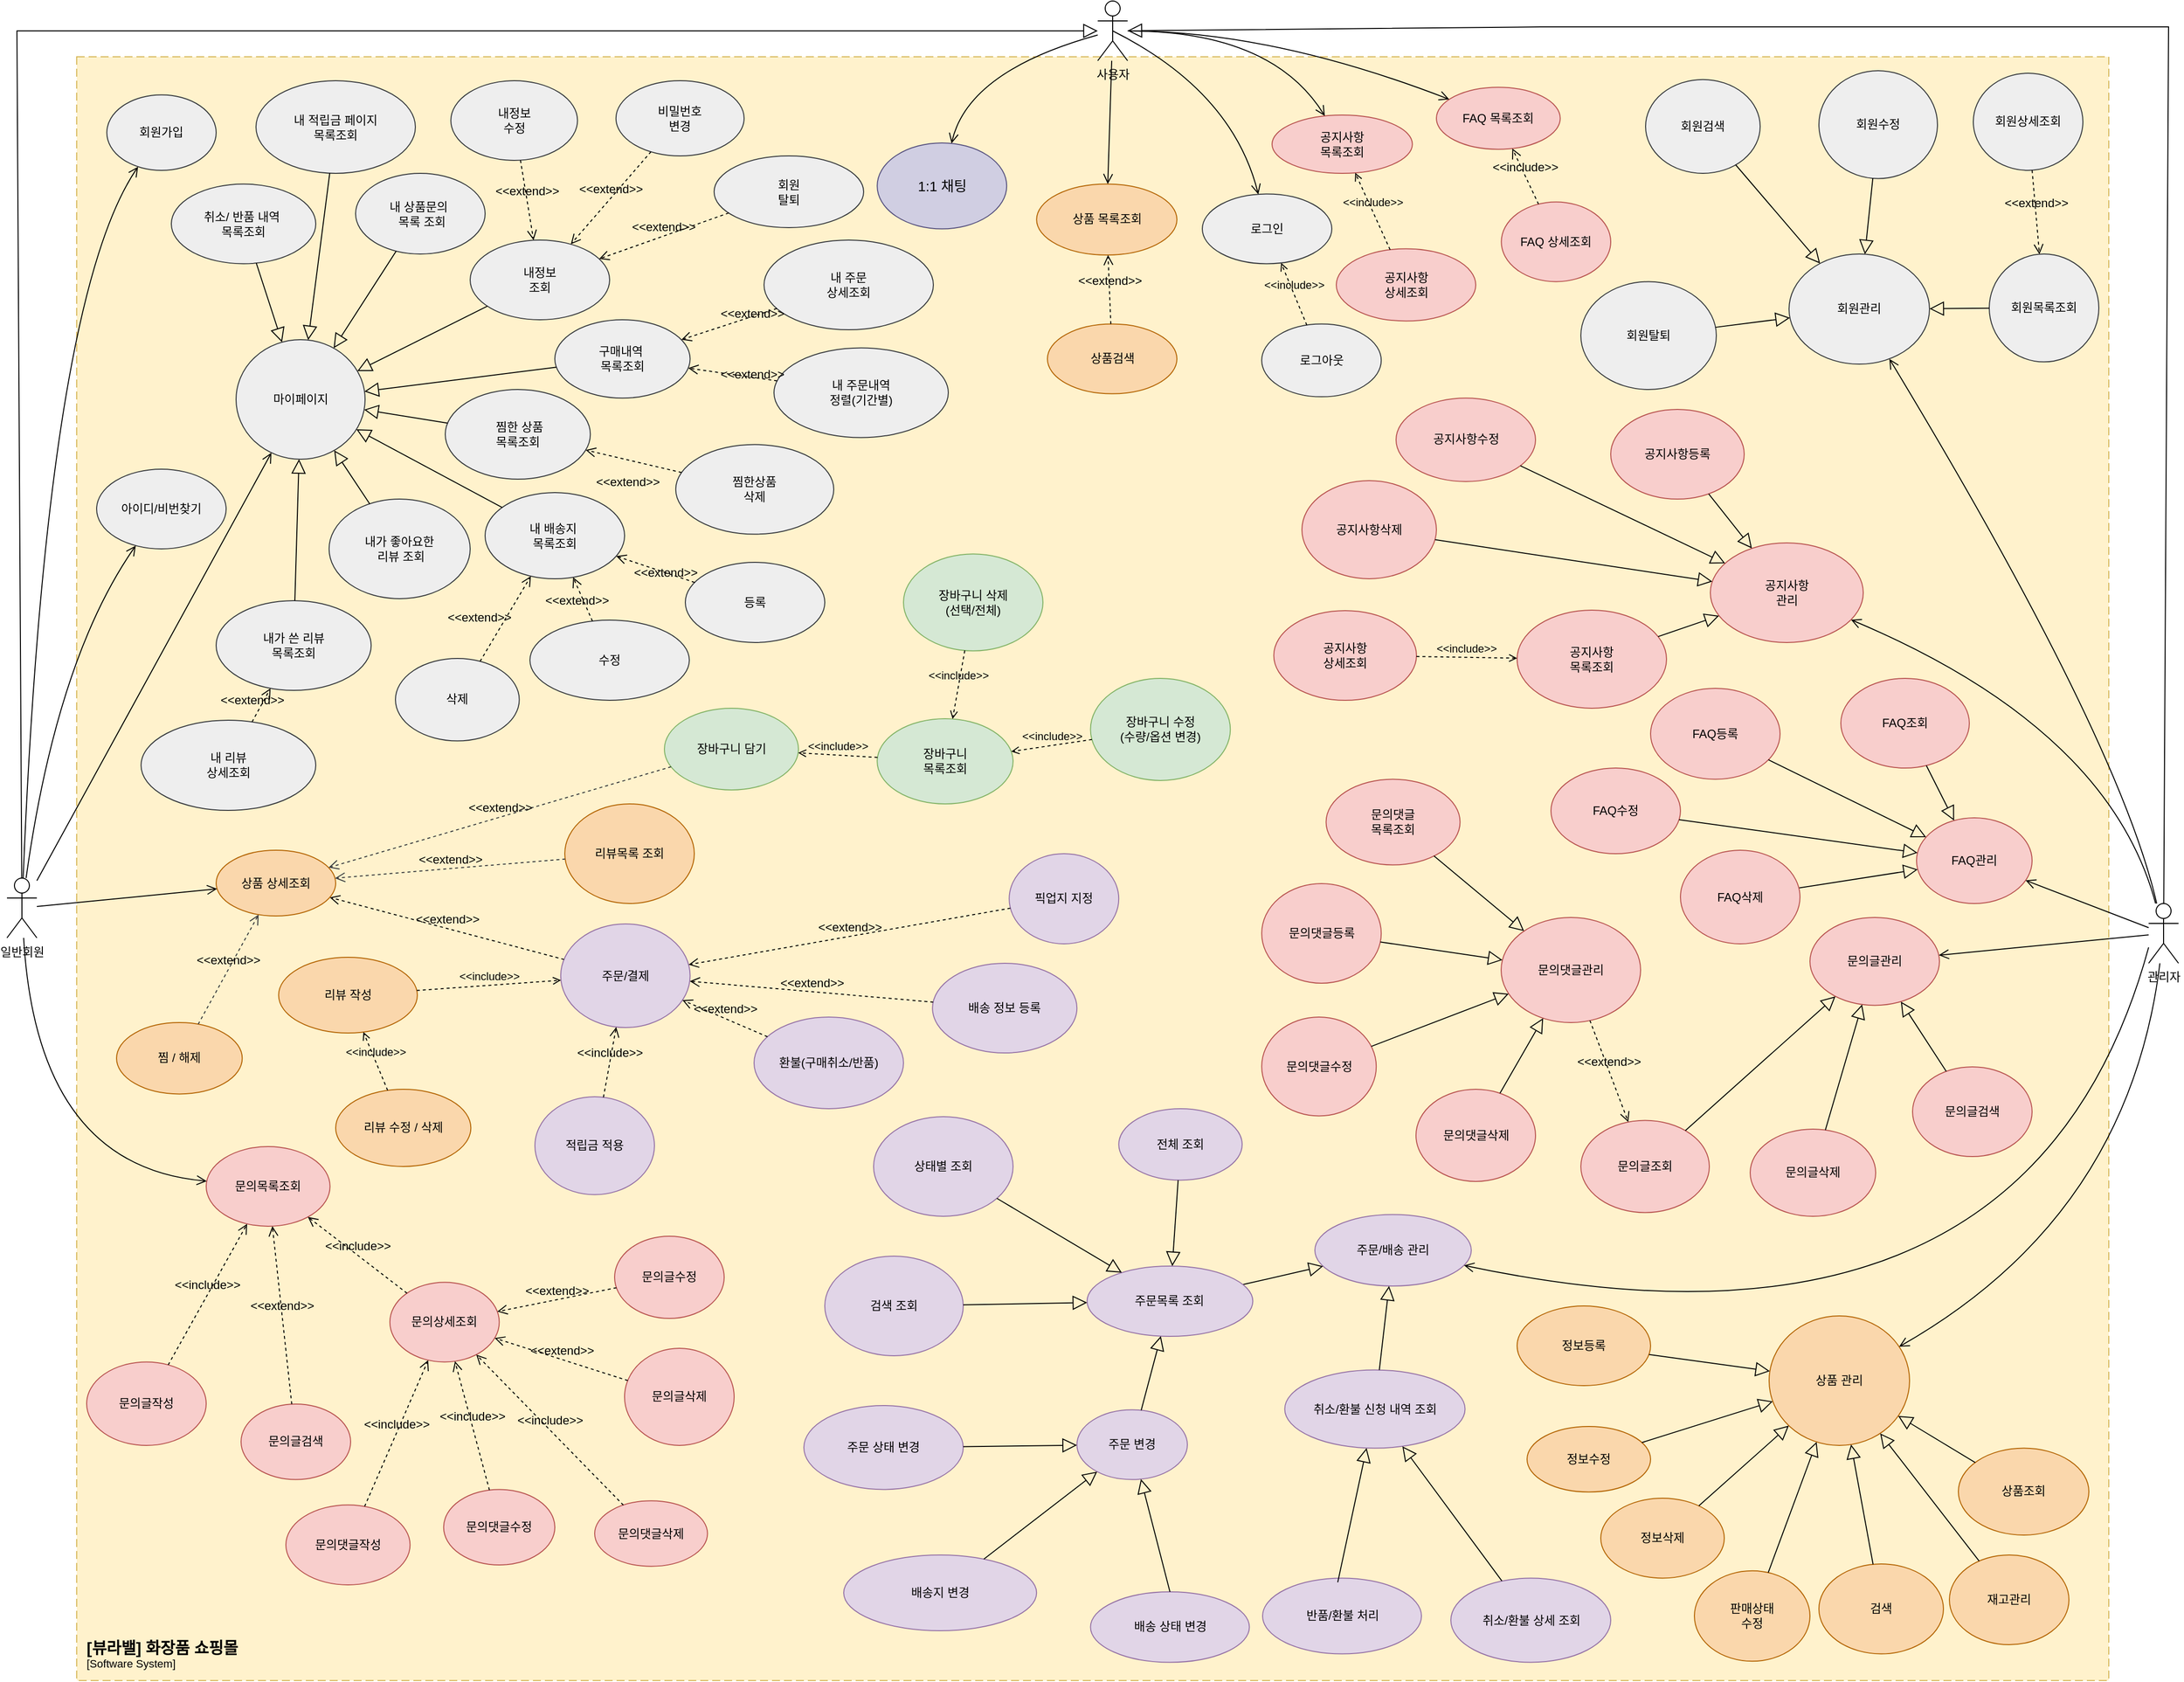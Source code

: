 <mxfile version="25.0.3">
  <diagram name="페이지-1" id="MGcy4F_XfjevnJUAU7gz">
    <mxGraphModel grid="1" page="1" gridSize="10" guides="1" tooltips="1" connect="1" arrows="1" fold="1" pageScale="1" pageWidth="1169" pageHeight="827" math="0" shadow="0">
      <root>
        <mxCell id="0" />
        <mxCell id="1" parent="0" />
        <object placeholders="1" c4Name="[뷰라밸] 화장품 쇼핑몰" c4Type="SystemScopeBoundary" c4Application="Software System" label="&lt;font style=&quot;font-size: 16px&quot;&gt;&lt;b&gt;&lt;div style=&quot;text-align: left&quot;&gt;%c4Name%&lt;/div&gt;&lt;/b&gt;&lt;/font&gt;&lt;div style=&quot;text-align: left&quot;&gt;[%c4Application%]&lt;/div&gt;" id="nxjaO9pRMufUQKKVAV-V-1">
          <mxCell style="rounded=0;fontSize=11;whiteSpace=wrap;html=1;dashed=1;arcSize=20;fillColor=#fff2cc;strokeColor=#d6b656;labelBackgroundColor=none;align=left;verticalAlign=bottom;labelBorderColor=none;spacingTop=0;spacing=10;dashPattern=8 4;metaEdit=1;rotatable=0;perimeter=rectanglePerimeter;noLabel=0;labelPadding=0;allowArrows=0;connectable=0;expand=0;recursiveResize=0;editable=0;pointerEvents=0;absoluteArcSize=1;points=[[0.25,0,0],[0.5,0,0],[0.75,0,0],[1,0.25,0],[1,0.5,0],[1,0.75,0],[0.75,1,0],[0.5,1,0],[0.25,1,0],[0,0.75,0],[0,0.5,0],[0,0.25,0]];movable=0;resizable=0;deletable=0;locked=1;" vertex="1" parent="1">
            <mxGeometry x="130" y="456" width="2040" height="1630" as="geometry" />
          </mxCell>
        </object>
        <mxCell id="ETGS-XXlradFeAwAsHZ6-1" value="일반회원" style="shape=umlActor;verticalLabelPosition=bottom;verticalAlign=top;html=1;outlineConnect=0;rounded=0;movable=1;resizable=1;rotatable=1;deletable=1;editable=1;locked=0;connectable=1;" vertex="1" parent="1">
          <mxGeometry x="60" y="1280.5" width="30" height="60" as="geometry" />
        </mxCell>
        <mxCell id="ETGS-XXlradFeAwAsHZ6-2" value="관리자&lt;div&gt;&lt;br&gt;&lt;/div&gt;" style="shape=umlActor;verticalLabelPosition=bottom;verticalAlign=top;html=1;outlineConnect=0;rounded=0;movable=1;resizable=1;rotatable=1;deletable=1;editable=1;locked=0;connectable=1;" vertex="1" parent="1">
          <mxGeometry x="2210" y="1306" width="30" height="60" as="geometry" />
        </mxCell>
        <mxCell id="ETGS-XXlradFeAwAsHZ6-3" value="사용자&lt;div&gt;&lt;br&gt;&lt;/div&gt;" style="shape=umlActor;verticalLabelPosition=bottom;verticalAlign=top;html=1;outlineConnect=0;rounded=0;movable=1;resizable=1;rotatable=1;deletable=1;editable=1;locked=0;connectable=1;" vertex="1" parent="1">
          <mxGeometry x="1155" y="400" width="30" height="60" as="geometry" />
        </mxCell>
        <mxCell id="EckReY-ExfptboBa0jKM-2" value="" style="edgeStyle=none;html=1;endSize=12;endArrow=block;endFill=0;rounded=0;fontFamily=Helvetica;fontSize=11;fontColor=default;labelBorderColor=none;labelBackgroundColor=none;movable=0;resizable=0;rotatable=0;deletable=0;editable=0;locked=1;connectable=0;shadow=0;" edge="1" parent="1" source="ETGS-XXlradFeAwAsHZ6-1" target="ETGS-XXlradFeAwAsHZ6-3">
          <mxGeometry width="160" relative="1" as="geometry">
            <mxPoint x="55" y="875" as="sourcePoint" />
            <mxPoint x="-890" y="-5" as="targetPoint" />
            <Array as="points">
              <mxPoint x="70" y="430" />
              <mxPoint x="850" y="430" />
            </Array>
          </mxGeometry>
        </mxCell>
        <mxCell id="ETGS-XXlradFeAwAsHZ6-29" value="" style="edgeStyle=none;html=1;endSize=12;endArrow=block;endFill=0;rounded=0;fontFamily=Helvetica;fontSize=11;fontColor=default;labelBorderColor=none;labelBackgroundColor=none;movable=0;resizable=0;rotatable=0;deletable=0;editable=0;locked=1;connectable=0;shadow=0;" edge="1" parent="1" source="ETGS-XXlradFeAwAsHZ6-2" target="ETGS-XXlradFeAwAsHZ6-3">
          <mxGeometry width="160" relative="1" as="geometry">
            <mxPoint x="2390" y="1266" as="sourcePoint" />
            <mxPoint x="1260" y="426" as="targetPoint" />
            <Array as="points">
              <mxPoint x="2230" y="426" />
              <mxPoint x="1600" y="426" />
            </Array>
          </mxGeometry>
        </mxCell>
        <mxCell id="XN12wveB17tkG0Y41FS5-53" value="마이페이지" style="ellipse;whiteSpace=wrap;html=1;fillColor=#eeeeee;strokeColor=#36393d;" vertex="1" parent="1">
          <mxGeometry x="290" y="740" width="129.5" height="120" as="geometry" />
        </mxCell>
        <mxCell id="16Dx5qCAGBJW8XdxRSVv-37" value="공지사항&lt;br&gt;목록조회" style="ellipse;whiteSpace=wrap;html=1;fillColor=#f8cecc;strokeColor=#b85450;" vertex="1" parent="1">
          <mxGeometry x="1330" y="514.5" width="140.88" height="58.5" as="geometry" />
        </mxCell>
        <mxCell id="XN12wveB17tkG0Y41FS5-56" value="내 배송지&amp;nbsp;&lt;br&gt;목록조회" style="ellipse;whiteSpace=wrap;html=1;fillColor=#eeeeee;strokeColor=#36393d;" vertex="1" parent="1">
          <mxGeometry x="540" y="893.5" width="140" height="86.5" as="geometry" />
        </mxCell>
        <mxCell id="XN12wveB17tkG0Y41FS5-55" value="&amp;nbsp;찜한 상품&lt;br&gt;목록조회" style="ellipse;whiteSpace=wrap;html=1;fillColor=#eeeeee;strokeColor=#36393d;" vertex="1" parent="1">
          <mxGeometry x="500" y="790" width="145.63" height="90" as="geometry" />
        </mxCell>
        <mxCell id="16Dx5qCAGBJW8XdxRSVv-45" value="장바구니 수정&lt;br&gt;(수량/옵션 변경)" style="ellipse;whiteSpace=wrap;html=1;fillColor=#d5e8d4;strokeColor=#82b366;" vertex="1" parent="1">
          <mxGeometry x="1147.75" y="1080" width="140.38" height="102.5" as="geometry" />
        </mxCell>
        <mxCell id="16Dx5qCAGBJW8XdxRSVv-46" value="장바구니 삭제&lt;br&gt;(선택/전체)" style="ellipse;whiteSpace=wrap;html=1;fillColor=#d5e8d4;strokeColor=#82b366;" vertex="1" parent="1">
          <mxGeometry x="960" y="955.13" width="140" height="97.25" as="geometry" />
        </mxCell>
        <mxCell id="16Dx5qCAGBJW8XdxRSVv-38" value="&lt;div&gt;공지사항&lt;/div&gt;상세조회" style="ellipse;whiteSpace=wrap;html=1;fillColor=#f8cecc;strokeColor=#b85450;" vertex="1" parent="1">
          <mxGeometry x="1394.5" y="648.75" width="140" height="72.5" as="geometry" />
        </mxCell>
        <mxCell id="16Dx5qCAGBJW8XdxRSVv-44" value="장바구니&lt;br&gt;목록조회" style="ellipse;whiteSpace=wrap;html=1;fillColor=#d5e8d4;strokeColor=#82b366;" vertex="1" parent="1">
          <mxGeometry x="933.62" y="1120.5" width="136.38" height="85.5" as="geometry" />
        </mxCell>
        <mxCell id="iQk9giRMJ6BifuW0yoRB-22" value="주문/배송 관리&lt;span style=&quot;color: rgba(0, 0, 0, 0); font-family: monospace; font-size: 0px; text-align: start; text-wrap-mode: nowrap;&quot;&gt;%3CmxGraphModel%3E%3Croot%3E%3CmxCell%20id%3D%220%22%2F%3E%3CmxCell%20id%3D%221%22%20parent%3D%220%22%2F%3E%3CmxCell%20id%3D%222%22%20value%3D%22%EB%B0%B0%EC%86%A1%EC%A7%80%20%EB%B3%80%EA%B2%BD%22%20style%3D%22ellipse%3BwhiteSpace%3Dwrap%3Bhtml%3D1%3BfillColor%3D%23e1d5e7%3BstrokeColor%3D%239673a6%3B%22%20vertex%3D%221%22%20parent%3D%221%22%3E%3CmxGeometry%20x%3D%22675.5%22%20y%3D%22801.5%22%20width%3D%2280%22%20height%3D%2238.5%22%20as%3D%22geometry%22%2F%3E%3C%2FmxCell%3E%3C%2Froot%3E%3C%2FmxGraphModel%3E&lt;/span&gt;&lt;span style=&quot;color: rgba(0, 0, 0, 0); font-family: monospace; font-size: 0px; text-align: start; text-wrap-mode: nowrap;&quot;&gt;%3CmxGraphModel%3E%3Croot%3E%3CmxCell%20id%3D%220%22%2F%3E%3CmxCell%20id%3D%221%22%20parent%3D%220%22%2F%3E%3CmxCell%20id%3D%222%22%20value%3D%22%EB%B0%B0%EC%86%A1%EC%A7%80%20%EB%B3%80%EA%B2%BD%22%20style%3D%22ellipse%3BwhiteSpace%3Dwrap%3Bhtml%3D1%3BfillColor%3D%23e1d5e7%3BstrokeColor%3D%239673a6%3B%22%20vertex%3D%221%22%20parent%3D%221%22%3E%3CmxGeometry%20x%3D%22675.5%22%20y%3D%22801.5%22%20width%3D%2280%22%20height%3D%2238.5%22%20as%3D%22geometry%22%2F%3E%3C%2FmxCell%3E%3C%2Froot%3E%3C%2FmxGraphModel%3E&lt;/span&gt;&lt;span style=&quot;color: rgba(0, 0, 0, 0); font-family: monospace; font-size: 0px; text-align: start; text-wrap-mode: nowrap;&quot;&gt;%3CmxGraphModel%3E%3Croot%3E%3CmxCell%20id%3D%220%22%2F%3E%3CmxCell%20id%3D%221%22%20parent%3D%220%22%2F%3E%3CmxCell%20id%3D%222%22%20value%3D%22%EB%B0%B0%EC%86%A1%EC%A7%80%20%EB%B3%80%EA%B2%BD%22%20style%3D%22ellipse%3BwhiteSpace%3Dwrap%3Bhtml%3D1%3BfillColor%3D%23e1d5e7%3BstrokeColor%3D%239673a6%3B%22%20vertex%3D%221%22%20parent%3D%221%22%3E%3CmxGeometry%20x%3D%22675.5%22%20y%3D%22801.5%22%20width%3D%2280%22%20height%3D%2238.5%22%20as%3D%22geometry%22%2F%3E%3C%2FmxCell%3E%3C%2Froot%3E%3C%2FmxGraphModel%3E&lt;/span&gt;&lt;span style=&quot;color: rgba(0, 0, 0, 0); font-family: monospace; font-size: 0px; text-align: start; text-wrap-mode: nowrap;&quot;&gt;%3CmxGraphModel%3E%3Croot%3E%3CmxCell%20id%3D%220%22%2F%3E%3CmxCell%20id%3D%221%22%20parent%3D%220%22%2F%3E%3CmxCell%20id%3D%222%22%20value%3D%22%EB%B0%B0%EC%86%A1%EC%A7%80%20%EB%B3%80%EA%B2%BD%22%20style%3D%22ellipse%3BwhiteSpace%3Dwrap%3Bhtml%3D1%3BfillColor%3D%23e1d5e7%3BstrokeColor%3D%239673a6%3B%22%20vertex%3D%221%22%20parent%3D%221%22%3E%3CmxGeometry%20x%3D%22675.5%22%20y%3D%22801.5%22%20width%3D%2280%22%20height%3D%2238.5%22%20as%3D%22geometry%22%2F%3E%3C%2FmxCell%3E%3C%2Froot%3E%3C%2FmxGraphModel%3E&lt;/span&gt;" style="ellipse;whiteSpace=wrap;html=1;fillColor=#e1d5e7;strokeColor=#9673a6;" vertex="1" parent="1">
          <mxGeometry x="1373" y="1618.25" width="157" height="71.75" as="geometry" />
        </mxCell>
        <mxCell id="XN12wveB17tkG0Y41FS5-74" value="아이디/비번찾기" style="ellipse;whiteSpace=wrap;html=1;fillColor=#eeeeee;strokeColor=#36393d;" vertex="1" parent="1">
          <mxGeometry x="150" y="870" width="130" height="80" as="geometry" />
        </mxCell>
        <mxCell id="16Dx5qCAGBJW8XdxRSVv-50" value="장바구니 담기" style="ellipse;whiteSpace=wrap;html=1;fillColor=#d5e8d4;strokeColor=#82b366;" vertex="1" parent="1">
          <mxGeometry x="720" y="1110" width="134.56" height="82" as="geometry" />
        </mxCell>
        <mxCell id="XN12wveB17tkG0Y41FS5-76" value="회원가입" style="ellipse;whiteSpace=wrap;html=1;fillColor=#eeeeee;strokeColor=#36393d;" vertex="1" parent="1">
          <mxGeometry x="160.25" y="494.25" width="109.75" height="75.75" as="geometry" />
        </mxCell>
        <mxCell id="XN12wveB17tkG0Y41FS5-77" value="회원&lt;div&gt;탈퇴&lt;/div&gt;" style="ellipse;whiteSpace=wrap;html=1;fillColor=#eeeeee;strokeColor=#36393d;" vertex="1" parent="1">
          <mxGeometry x="769.88" y="555.5" width="150.12" height="72" as="geometry" />
        </mxCell>
        <mxCell id="iQk9giRMJ6BifuW0yoRB-23" value="주문 변경" style="ellipse;whiteSpace=wrap;html=1;fillColor=#e1d5e7;strokeColor=#9673a6;" vertex="1" parent="1">
          <mxGeometry x="1134.12" y="1814.25" width="110.88" height="70" as="geometry" />
        </mxCell>
        <mxCell id="iQk9giRMJ6BifuW0yoRB-25" value="적립금 적용" style="ellipse;whiteSpace=wrap;html=1;fillColor=#e1d5e7;strokeColor=#9673a6;" vertex="1" parent="1">
          <mxGeometry x="590" y="1500" width="120" height="98.25" as="geometry" />
        </mxCell>
        <mxCell id="iQk9giRMJ6BifuW0yoRB-26" value="픽업지 지정" style="ellipse;whiteSpace=wrap;html=1;fillColor=#e1d5e7;strokeColor=#9673a6;" vertex="1" parent="1">
          <mxGeometry x="1066.12" y="1256" width="110" height="90.5" as="geometry" />
        </mxCell>
        <mxCell id="iQk9giRMJ6BifuW0yoRB-27" value="&lt;div&gt;환불(구매취소/반품)&lt;/div&gt;" style="ellipse;whiteSpace=wrap;html=1;fillColor=#e1d5e7;strokeColor=#9673a6;" vertex="1" parent="1">
          <mxGeometry x="810" y="1420" width="150" height="92" as="geometry" />
        </mxCell>
        <mxCell id="iQk9giRMJ6BifuW0yoRB-32" value="&lt;div&gt;상태별 조회&lt;/div&gt;" style="ellipse;whiteSpace=wrap;html=1;fillColor=#e1d5e7;strokeColor=#9673a6;" vertex="1" parent="1">
          <mxGeometry x="930" y="1520" width="140" height="100" as="geometry" />
        </mxCell>
        <mxCell id="iQk9giRMJ6BifuW0yoRB-34" value="주문/결제" style="ellipse;whiteSpace=wrap;html=1;fillColor=#e1d5e7;strokeColor=#9673a6;" vertex="1" parent="1">
          <mxGeometry x="615.91" y="1326.5" width="129.88" height="104" as="geometry" />
        </mxCell>
        <mxCell id="XN12wveB17tkG0Y41FS5-88" value="문의글조회" style="ellipse;whiteSpace=wrap;html=1;fillColor=#f8cecc;strokeColor=#b85450;" vertex="1" parent="1">
          <mxGeometry x="1640" y="1523.75" width="129" height="92.5" as="geometry" />
        </mxCell>
        <mxCell id="XN12wveB17tkG0Y41FS5-90" value="문의글삭제" style="ellipse;whiteSpace=wrap;html=1;fillColor=#f8cecc;strokeColor=#b85450;" vertex="1" parent="1">
          <mxGeometry x="1810" y="1532.5" width="126" height="87.5" as="geometry" />
        </mxCell>
        <mxCell id="-v84YmDWns0NeFnpH0CM-14" value="내가 쓴 리뷰 &lt;br&gt;목록조회" style="ellipse;whiteSpace=wrap;html=1;fillColor=#eeeeee;strokeColor=#36393d;" vertex="1" parent="1">
          <mxGeometry x="270" y="1002" width="155.6" height="90" as="geometry" />
        </mxCell>
        <mxCell id="-v84YmDWns0NeFnpH0CM-78" value="&amp;lt;&amp;lt;extend&amp;gt;&amp;gt;" style="html=1;verticalAlign=bottom;labelBackgroundColor=none;endArrow=open;endFill=0;dashed=1;rounded=0;fontSize=12;startSize=8;endSize=8;curved=1;" edge="1" parent="1" source="iQk9giRMJ6BifuW0yoRB-34" target="nxjaO9pRMufUQKKVAV-V-19">
          <mxGeometry width="160" relative="1" as="geometry">
            <mxPoint x="671.25" y="521.75" as="sourcePoint" />
            <mxPoint x="950" y="933.75" as="targetPoint" />
          </mxGeometry>
        </mxCell>
        <mxCell id="-v84YmDWns0NeFnpH0CM-79" value="&amp;lt;&amp;lt;extend&amp;gt;&amp;gt;" style="html=1;verticalAlign=bottom;labelBackgroundColor=none;endArrow=open;endFill=0;dashed=1;rounded=0;fontSize=12;startSize=8;endSize=8;curved=1;" edge="1" parent="1" source="iQk9giRMJ6BifuW0yoRB-26" target="iQk9giRMJ6BifuW0yoRB-34">
          <mxGeometry width="160" relative="1" as="geometry">
            <mxPoint x="1433.878" y="1840.003" as="sourcePoint" />
            <mxPoint x="1045" y="1500.61" as="targetPoint" />
          </mxGeometry>
        </mxCell>
        <mxCell id="-v84YmDWns0NeFnpH0CM-98" style="edgeStyle=none;curved=1;rounded=0;orthogonalLoop=1;jettySize=auto;html=1;entryX=1;entryY=0.5;entryDx=0;entryDy=0;fontSize=12;startSize=8;endSize=8;fillColor=#f8cecc;strokeColor=#b85450;" edge="1" parent="1" source="XN12wveB17tkG0Y41FS5-88" target="XN12wveB17tkG0Y41FS5-88">
          <mxGeometry relative="1" as="geometry" />
        </mxCell>
        <mxCell id="K3JZHzmO-B8TMBG1JHU0-2" value="공지사항삭제" style="ellipse;whiteSpace=wrap;html=1;fillColor=#f8cecc;strokeColor=#b85450;" vertex="1" parent="1">
          <mxGeometry x="1360" y="881.5" width="135" height="98.5" as="geometry" />
        </mxCell>
        <mxCell id="K3JZHzmO-B8TMBG1JHU0-3" value="공지사항등록" style="ellipse;whiteSpace=wrap;html=1;fillColor=#f8cecc;strokeColor=#b85450;" vertex="1" parent="1">
          <mxGeometry x="1670" y="810" width="134" height="90" as="geometry" />
        </mxCell>
        <mxCell id="K3JZHzmO-B8TMBG1JHU0-15" value="" style="endArrow=open;startArrow=none;endFill=0;startFill=0;endSize=8;html=1;verticalAlign=bottom;labelBackgroundColor=none;strokeWidth=1;rounded=0;fontSize=12;curved=1;" edge="1" parent="1" source="ETGS-XXlradFeAwAsHZ6-2" target="Aj1idd9xLPnK-X89U3Se-15">
          <mxGeometry width="160" relative="1" as="geometry">
            <mxPoint x="2220" y="1310" as="sourcePoint" />
            <mxPoint x="1959.997" y="831.254" as="targetPoint" />
            <Array as="points">
              <mxPoint x="2170" y="1130" />
            </Array>
          </mxGeometry>
        </mxCell>
        <mxCell id="32ceh06WkV_6kQtfRp_O-16" value="&amp;lt;&amp;lt;include&amp;gt;&amp;gt;" style="html=1;verticalAlign=bottom;labelBackgroundColor=none;endArrow=open;endFill=0;dashed=1;rounded=0;" edge="1" parent="1" source="16Dx5qCAGBJW8XdxRSVv-45" target="16Dx5qCAGBJW8XdxRSVv-44">
          <mxGeometry width="160" relative="1" as="geometry">
            <mxPoint x="2049" y="1372.5" as="sourcePoint" />
            <mxPoint x="1975" y="1363.5" as="targetPoint" />
          </mxGeometry>
        </mxCell>
        <mxCell id="lUeTG2k0qSEF0yKCs0k--21" value="" style="endArrow=open;startArrow=none;endFill=0;startFill=0;endSize=8;html=1;verticalAlign=bottom;labelBackgroundColor=none;strokeWidth=1;rounded=0;fontSize=12;curved=1;" edge="1" parent="1" source="ETGS-XXlradFeAwAsHZ6-3" target="16Dx5qCAGBJW8XdxRSVv-37">
          <mxGeometry width="160" relative="1" as="geometry">
            <mxPoint x="927.06" y="685.65" as="sourcePoint" />
            <mxPoint x="890.06" y="594.65" as="targetPoint" />
            <Array as="points">
              <mxPoint x="1330" y="430" />
            </Array>
          </mxGeometry>
        </mxCell>
        <mxCell id="lUeTG2k0qSEF0yKCs0k--22" value="&amp;lt;&amp;lt;include&amp;gt;&amp;gt;" style="html=1;verticalAlign=bottom;labelBackgroundColor=none;endArrow=open;endFill=0;dashed=1;rounded=0;" edge="1" parent="1" source="16Dx5qCAGBJW8XdxRSVv-38" target="16Dx5qCAGBJW8XdxRSVv-37">
          <mxGeometry width="160" relative="1" as="geometry">
            <mxPoint x="963.96" y="809" as="sourcePoint" />
            <mxPoint x="888.96" y="909" as="targetPoint" />
          </mxGeometry>
        </mxCell>
        <mxCell id="lUeTG2k0qSEF0yKCs0k--31" value="&lt;div&gt;배송 정보 등록&lt;/div&gt;" style="ellipse;whiteSpace=wrap;html=1;fillColor=#e1d5e7;strokeColor=#9673a6;" vertex="1" parent="1">
          <mxGeometry x="989.12" y="1366" width="145" height="90" as="geometry" />
        </mxCell>
        <mxCell id="lUeTG2k0qSEF0yKCs0k--37" value="&amp;lt;&amp;lt;extend&amp;gt;&amp;gt;" style="html=1;verticalAlign=bottom;labelBackgroundColor=none;endArrow=open;endFill=0;dashed=1;rounded=0;fontSize=12;startSize=8;endSize=8;curved=1;" edge="1" parent="1" source="lUeTG2k0qSEF0yKCs0k--31" target="iQk9giRMJ6BifuW0yoRB-34">
          <mxGeometry x="0.001" width="160" relative="1" as="geometry">
            <mxPoint x="461.25" y="507.75" as="sourcePoint" />
            <mxPoint x="980" y="963.75" as="targetPoint" />
            <mxPoint as="offset" />
          </mxGeometry>
        </mxCell>
        <mxCell id="lUeTG2k0qSEF0yKCs0k--38" value="&amp;lt;&amp;lt;extend&amp;gt;&amp;gt;" style="html=1;verticalAlign=bottom;labelBackgroundColor=none;endArrow=open;endFill=0;dashed=1;rounded=0;fontSize=12;startSize=8;endSize=8;curved=1;" edge="1" parent="1" source="iQk9giRMJ6BifuW0yoRB-27" target="iQk9giRMJ6BifuW0yoRB-34">
          <mxGeometry x="0.001" width="160" relative="1" as="geometry">
            <mxPoint x="461.25" y="794" as="sourcePoint" />
            <mxPoint x="1070" y="1380" as="targetPoint" />
            <mxPoint as="offset" />
          </mxGeometry>
        </mxCell>
        <mxCell id="Aj1idd9xLPnK-X89U3Se-15" value="공지사항&lt;br&gt;관리" style="ellipse;whiteSpace=wrap;html=1;fillColor=#f8cecc;strokeColor=#b85450;" vertex="1" parent="1">
          <mxGeometry x="1770" y="944" width="153.5" height="100" as="geometry" />
        </mxCell>
        <mxCell id="Aj1idd9xLPnK-X89U3Se-23" value="&amp;lt;&amp;lt;include&amp;gt;&amp;gt;" style="html=1;verticalAlign=bottom;labelBackgroundColor=none;endArrow=open;endFill=0;dashed=1;rounded=0;" edge="1" parent="1" source="16Dx5qCAGBJW8XdxRSVv-46" target="16Dx5qCAGBJW8XdxRSVv-44">
          <mxGeometry width="160" relative="1" as="geometry">
            <mxPoint x="1391" y="1091.5" as="sourcePoint" />
            <mxPoint x="1368" y="1130.5" as="targetPoint" />
          </mxGeometry>
        </mxCell>
        <mxCell id="EckReY-ExfptboBa0jKM-228" style="edgeStyle=orthogonalEdgeStyle;rounded=0;orthogonalLoop=1;jettySize=auto;html=1;exitX=0.5;exitY=1;exitDx=0;exitDy=0;" edge="1" parent="1">
          <mxGeometry relative="1" as="geometry">
            <mxPoint x="1341.51" y="1286.5" as="sourcePoint" />
            <mxPoint x="1341.51" y="1286.5" as="targetPoint" />
          </mxGeometry>
        </mxCell>
        <mxCell id="nxjaO9pRMufUQKKVAV-V-23" value="&lt;div&gt;리뷰 수정 / 삭제&lt;/div&gt;" style="ellipse;whiteSpace=wrap;html=1;fillColor=#fad7ac;strokeColor=#b46504;" vertex="1" parent="1">
          <mxGeometry x="390" y="1492.5" width="135.69" height="77.5" as="geometry" />
        </mxCell>
        <mxCell id="nxjaO9pRMufUQKKVAV-V-18" value="상품 목록조회" style="ellipse;whiteSpace=wrap;html=1;fillColor=#fad7ac;strokeColor=#b46504;" vertex="1" parent="1">
          <mxGeometry x="1093.62" y="583.75" width="140.88" height="71.25" as="geometry" />
        </mxCell>
        <mxCell id="nxjaO9pRMufUQKKVAV-V-22" value="&lt;div&gt;리뷰 작성&lt;/div&gt;" style="ellipse;whiteSpace=wrap;html=1;fillColor=#fad7ac;strokeColor=#b46504;" vertex="1" parent="1">
          <mxGeometry x="332.72" y="1360" width="139.25" height="76" as="geometry" />
        </mxCell>
        <mxCell id="nxjaO9pRMufUQKKVAV-V-20" value="&lt;div&gt;상품검색&lt;/div&gt;" style="ellipse;whiteSpace=wrap;html=1;fillColor=#fad7ac;strokeColor=#b46504;" vertex="1" parent="1">
          <mxGeometry x="1104.5" y="724.31" width="130" height="70" as="geometry" />
        </mxCell>
        <mxCell id="nxjaO9pRMufUQKKVAV-V-25" value="&lt;div&gt;찜 / 해제&lt;/div&gt;" style="ellipse;whiteSpace=wrap;html=1;fillColor=#fad7ac;strokeColor=#b46504;" vertex="1" parent="1">
          <mxGeometry x="170" y="1425.5" width="126.19" height="71.75" as="geometry" />
        </mxCell>
        <mxCell id="nxjaO9pRMufUQKKVAV-V-19" value="&lt;div&gt;상품 상세조회&lt;/div&gt;" style="ellipse;whiteSpace=wrap;html=1;fillColor=#fad7ac;strokeColor=#b46504;" vertex="1" parent="1">
          <mxGeometry x="270" y="1252.5" width="120" height="66" as="geometry" />
        </mxCell>
        <mxCell id="nxjaO9pRMufUQKKVAV-V-21" value="&lt;div&gt;리뷰목록 조회&lt;/div&gt;" style="ellipse;whiteSpace=wrap;html=1;fillColor=#fad7ac;strokeColor=#b46504;" vertex="1" parent="1">
          <mxGeometry x="620" y="1206" width="130" height="100" as="geometry" />
        </mxCell>
        <mxCell id="TuWUFFOrk7OktMn7h-Tb-5" value="&amp;lt;&amp;lt;extend&amp;gt;&amp;gt;" style="html=1;verticalAlign=bottom;labelBackgroundColor=none;endArrow=open;endFill=0;dashed=1;rounded=0;fontSize=12;startSize=8;endSize=8;curved=1;fillColor=#fad7ac;strokeColor=#000000;" edge="1" parent="1" source="nxjaO9pRMufUQKKVAV-V-20" target="nxjaO9pRMufUQKKVAV-V-18">
          <mxGeometry width="160" relative="1" as="geometry">
            <mxPoint x="620" y="1495.75" as="sourcePoint" />
            <mxPoint x="532" y="1543.75" as="targetPoint" />
          </mxGeometry>
        </mxCell>
        <mxCell id="-v84YmDWns0NeFnpH0CM-57" value="&amp;lt;&amp;lt;extend&amp;gt;&amp;gt;" style="html=1;verticalAlign=bottom;labelBackgroundColor=none;endArrow=open;endFill=0;dashed=1;rounded=0;fontSize=12;startSize=8;endSize=8;curved=1;fillColor=#ffcc99;strokeColor=#36393d;" edge="1" parent="1" source="nxjaO9pRMufUQKKVAV-V-25" target="nxjaO9pRMufUQKKVAV-V-19">
          <mxGeometry width="160" relative="1" as="geometry">
            <mxPoint x="390" y="1767.75" as="sourcePoint" />
            <mxPoint x="448" y="1719.75" as="targetPoint" />
          </mxGeometry>
        </mxCell>
        <mxCell id="TuWUFFOrk7OktMn7h-Tb-6" value="&amp;lt;&amp;lt;extend&amp;gt;&amp;gt;" style="html=1;verticalAlign=bottom;labelBackgroundColor=none;endArrow=open;endFill=0;dashed=1;rounded=0;fontSize=12;startSize=8;endSize=8;curved=1;fillColor=#ffcc99;strokeColor=#36393d;" edge="1" parent="1" source="nxjaO9pRMufUQKKVAV-V-21" target="nxjaO9pRMufUQKKVAV-V-19">
          <mxGeometry width="160" relative="1" as="geometry">
            <mxPoint x="633" y="1656.75" as="sourcePoint" />
            <mxPoint x="532" y="1579.75" as="targetPoint" />
          </mxGeometry>
        </mxCell>
        <mxCell id="LjC4AO3yGqMld4DVES2L-1" value="전체 조회" style="ellipse;whiteSpace=wrap;html=1;fillColor=#e1d5e7;strokeColor=#9673a6;" vertex="1" parent="1">
          <mxGeometry x="1176.12" y="1512" width="123.88" height="71.75" as="geometry" />
        </mxCell>
        <mxCell id="LjC4AO3yGqMld4DVES2L-6" value="내정보&lt;div&gt;수정&lt;/div&gt;" style="ellipse;whiteSpace=wrap;html=1;fillColor=#eeeeee;strokeColor=#36393d;" vertex="1" parent="1">
          <mxGeometry x="505.62" y="480" width="127.12" height="80" as="geometry" />
        </mxCell>
        <mxCell id="LjC4AO3yGqMld4DVES2L-7" value="내정보&lt;div&gt;조회&lt;/div&gt;" style="ellipse;whiteSpace=wrap;html=1;fillColor=#eeeeee;strokeColor=#36393d;" vertex="1" parent="1">
          <mxGeometry x="525" y="640" width="140" height="80" as="geometry" />
        </mxCell>
        <mxCell id="LjC4AO3yGqMld4DVES2L-9" value="" style="endArrow=open;startArrow=none;endFill=0;startFill=0;endSize=8;html=1;verticalAlign=bottom;labelBackgroundColor=none;strokeWidth=1;rounded=0;" edge="1" parent="1" source="ETGS-XXlradFeAwAsHZ6-1" target="XN12wveB17tkG0Y41FS5-53">
          <mxGeometry width="160" relative="1" as="geometry">
            <mxPoint x="150" y="1280" as="sourcePoint" />
            <mxPoint x="420" y="1280" as="targetPoint" />
          </mxGeometry>
        </mxCell>
        <mxCell id="LjC4AO3yGqMld4DVES2L-11" value="" style="edgeStyle=none;html=1;endSize=12;endArrow=block;endFill=0;rounded=0;fontSize=12;curved=1;" edge="1" parent="1" source="-v84YmDWns0NeFnpH0CM-14" target="XN12wveB17tkG0Y41FS5-53">
          <mxGeometry width="160" relative="1" as="geometry">
            <mxPoint x="585.03" y="738.79" as="sourcePoint" />
            <mxPoint x="769.03" y="721.79" as="targetPoint" />
          </mxGeometry>
        </mxCell>
        <mxCell id="LjC4AO3yGqMld4DVES2L-12" value="" style="edgeStyle=none;html=1;endSize=12;endArrow=block;endFill=0;rounded=0;fontSize=12;curved=1;" edge="1" parent="1" source="XN12wveB17tkG0Y41FS5-56" target="XN12wveB17tkG0Y41FS5-53">
          <mxGeometry width="160" relative="1" as="geometry">
            <mxPoint x="585.03" y="738.79" as="sourcePoint" />
            <mxPoint x="769.03" y="721.79" as="targetPoint" />
          </mxGeometry>
        </mxCell>
        <mxCell id="LjC4AO3yGqMld4DVES2L-13" value="" style="edgeStyle=none;html=1;endSize=12;endArrow=block;endFill=0;rounded=0;fontSize=12;curved=1;" edge="1" parent="1" source="XN12wveB17tkG0Y41FS5-55" target="XN12wveB17tkG0Y41FS5-53">
          <mxGeometry width="160" relative="1" as="geometry">
            <mxPoint x="730.901" y="1039.26" as="sourcePoint" />
            <mxPoint x="769.03" y="721.79" as="targetPoint" />
          </mxGeometry>
        </mxCell>
        <mxCell id="LjC4AO3yGqMld4DVES2L-14" value="비밀번호&lt;div&gt;변경&lt;/div&gt;" style="ellipse;whiteSpace=wrap;html=1;fillColor=#eeeeee;strokeColor=#36393d;" vertex="1" parent="1">
          <mxGeometry x="671.38" y="480" width="128.62" height="75.5" as="geometry" />
        </mxCell>
        <mxCell id="LjC4AO3yGqMld4DVES2L-15" value="" style="edgeStyle=none;html=1;endSize=12;endArrow=block;endFill=0;rounded=0;fontSize=12;curved=1;" edge="1" parent="1" source="LjC4AO3yGqMld4DVES2L-7" target="XN12wveB17tkG0Y41FS5-53">
          <mxGeometry width="160" relative="1" as="geometry">
            <mxPoint x="585.03" y="738.79" as="sourcePoint" />
            <mxPoint x="769.03" y="721.79" as="targetPoint" />
          </mxGeometry>
        </mxCell>
        <mxCell id="LjC4AO3yGqMld4DVES2L-16" value="&amp;lt;&amp;lt;extend&amp;gt;&amp;gt;" style="html=1;verticalAlign=bottom;labelBackgroundColor=none;endArrow=open;endFill=0;dashed=1;rounded=0;fontSize=12;startSize=8;endSize=8;curved=1;" edge="1" parent="1" source="LjC4AO3yGqMld4DVES2L-6" target="LjC4AO3yGqMld4DVES2L-7">
          <mxGeometry width="160" relative="1" as="geometry">
            <mxPoint x="754" y="574.25" as="sourcePoint" />
            <mxPoint x="848.5" y="593.25" as="targetPoint" />
          </mxGeometry>
        </mxCell>
        <mxCell id="LjC4AO3yGqMld4DVES2L-17" value="&amp;lt;&amp;lt;extend&amp;gt;&amp;gt;" style="html=1;verticalAlign=bottom;labelBackgroundColor=none;endArrow=open;endFill=0;dashed=1;rounded=0;fontSize=12;startSize=8;endSize=8;curved=1;" edge="1" parent="1" source="LjC4AO3yGqMld4DVES2L-14" target="LjC4AO3yGqMld4DVES2L-7">
          <mxGeometry width="160" relative="1" as="geometry">
            <mxPoint x="754" y="574.25" as="sourcePoint" />
            <mxPoint x="848.5" y="593.25" as="targetPoint" />
          </mxGeometry>
        </mxCell>
        <mxCell id="LjC4AO3yGqMld4DVES2L-18" value="&amp;lt;&amp;lt;extend&amp;gt;&amp;gt;" style="html=1;verticalAlign=bottom;labelBackgroundColor=none;endArrow=open;endFill=0;dashed=1;rounded=0;fontSize=12;startSize=8;endSize=8;curved=1;" edge="1" parent="1" source="XN12wveB17tkG0Y41FS5-77" target="LjC4AO3yGqMld4DVES2L-7">
          <mxGeometry width="160" relative="1" as="geometry">
            <mxPoint x="754" y="574.25" as="sourcePoint" />
            <mxPoint x="848.5" y="593.25" as="targetPoint" />
          </mxGeometry>
        </mxCell>
        <mxCell id="3zJZN9H78uzy_vDxOLwC-1" value="수정" style="ellipse;whiteSpace=wrap;html=1;fillColor=#eeeeee;strokeColor=#36393d;" vertex="1" parent="1">
          <mxGeometry x="585" y="1021.5" width="160" height="80.5" as="geometry" />
        </mxCell>
        <mxCell id="3zJZN9H78uzy_vDxOLwC-2" value="&amp;lt;&amp;lt;extend&amp;gt;&amp;gt;" style="html=1;verticalAlign=bottom;labelBackgroundColor=none;endArrow=open;endFill=0;dashed=1;rounded=0;fontSize=12;startSize=8;endSize=8;curved=1;" edge="1" parent="1" source="3zJZN9H78uzy_vDxOLwC-1" target="XN12wveB17tkG0Y41FS5-56">
          <mxGeometry x="-0.331" y="10" width="160" relative="1" as="geometry">
            <mxPoint x="748.75" y="704.5" as="sourcePoint" />
            <mxPoint x="612" y="1069.5" as="targetPoint" />
            <mxPoint y="-1" as="offset" />
          </mxGeometry>
        </mxCell>
        <mxCell id="3zJZN9H78uzy_vDxOLwC-5" value="내 리뷰&lt;br&gt;상세조회" style="ellipse;whiteSpace=wrap;html=1;fillColor=#eeeeee;strokeColor=#36393d;" vertex="1" parent="1">
          <mxGeometry x="194.62" y="1122" width="175.38" height="90.5" as="geometry" />
        </mxCell>
        <mxCell id="3zJZN9H78uzy_vDxOLwC-6" value="&amp;lt;&amp;lt;extend&amp;gt;&amp;gt;" style="html=1;verticalAlign=bottom;labelBackgroundColor=none;endArrow=open;endFill=0;dashed=1;rounded=0;fontSize=12;startSize=8;endSize=8;curved=1;" edge="1" parent="1" source="3zJZN9H78uzy_vDxOLwC-5" target="-v84YmDWns0NeFnpH0CM-14">
          <mxGeometry x="-0.441" y="6" width="160" relative="1" as="geometry">
            <mxPoint x="437" y="885.75" as="sourcePoint" />
            <mxPoint x="190.25" y="998.25" as="targetPoint" />
            <mxPoint as="offset" />
          </mxGeometry>
        </mxCell>
        <mxCell id="3zJZN9H78uzy_vDxOLwC-7" value="삭제" style="ellipse;whiteSpace=wrap;html=1;fillColor=#eeeeee;strokeColor=#36393d;" vertex="1" parent="1">
          <mxGeometry x="450" y="1060" width="124.31" height="82.75" as="geometry" />
        </mxCell>
        <mxCell id="3zJZN9H78uzy_vDxOLwC-8" value="&amp;lt;&amp;lt;extend&amp;gt;&amp;gt;" style="html=1;verticalAlign=bottom;labelBackgroundColor=none;endArrow=open;endFill=0;dashed=1;rounded=0;fontSize=12;startSize=8;endSize=8;curved=1;" edge="1" parent="1" source="3zJZN9H78uzy_vDxOLwC-7" target="XN12wveB17tkG0Y41FS5-56">
          <mxGeometry x="-0.407" y="19" width="160" relative="1" as="geometry">
            <mxPoint x="499" y="1163.25" as="sourcePoint" />
            <mxPoint x="363.431" y="1043.572" as="targetPoint" />
            <mxPoint as="offset" />
          </mxGeometry>
        </mxCell>
        <mxCell id="3zJZN9H78uzy_vDxOLwC-10" value="구매내역&amp;nbsp;&lt;div&gt;목록조회&lt;/div&gt;" style="ellipse;whiteSpace=wrap;html=1;fillColor=#eeeeee;strokeColor=#36393d;" vertex="1" parent="1">
          <mxGeometry x="610" y="720" width="135.79" height="78.62" as="geometry" />
        </mxCell>
        <mxCell id="3zJZN9H78uzy_vDxOLwC-11" value="" style="edgeStyle=none;html=1;endSize=12;endArrow=block;endFill=0;rounded=0;fontSize=12;curved=1;" edge="1" parent="1" source="3zJZN9H78uzy_vDxOLwC-10" target="XN12wveB17tkG0Y41FS5-53">
          <mxGeometry width="160" relative="1" as="geometry">
            <mxPoint x="660.5" y="851.754" as="sourcePoint" />
            <mxPoint x="270.25" y="848.25" as="targetPoint" />
          </mxGeometry>
        </mxCell>
        <mxCell id="3zJZN9H78uzy_vDxOLwC-14" value="내 주문&lt;br&gt;상세조회" style="ellipse;whiteSpace=wrap;html=1;fillColor=#eeeeee;strokeColor=#36393d;" vertex="1" parent="1">
          <mxGeometry x="820" y="640" width="170" height="90" as="geometry" />
        </mxCell>
        <mxCell id="3zJZN9H78uzy_vDxOLwC-15" value="&amp;lt;&amp;lt;extend&amp;gt;&amp;gt;" style="html=1;verticalAlign=bottom;labelBackgroundColor=none;endArrow=open;endFill=0;dashed=1;rounded=0;fontSize=12;startSize=8;endSize=8;curved=1;" edge="1" parent="1" source="3zJZN9H78uzy_vDxOLwC-14" target="3zJZN9H78uzy_vDxOLwC-10">
          <mxGeometry x="-0.441" y="6" width="160" relative="1" as="geometry">
            <mxPoint x="908" y="697.75" as="sourcePoint" />
            <mxPoint x="790.25" y="963.75" as="targetPoint" />
            <mxPoint as="offset" />
          </mxGeometry>
        </mxCell>
        <mxCell id="3zJZN9H78uzy_vDxOLwC-16" value="내 주문내역&lt;br&gt;정렬(기간별)" style="ellipse;whiteSpace=wrap;html=1;fillColor=#eeeeee;strokeColor=#36393d;" vertex="1" parent="1">
          <mxGeometry x="830" y="748.25" width="175" height="90" as="geometry" />
        </mxCell>
        <mxCell id="3zJZN9H78uzy_vDxOLwC-17" value="&amp;lt;&amp;lt;extend&amp;gt;&amp;gt;" style="html=1;verticalAlign=bottom;labelBackgroundColor=none;endArrow=open;endFill=0;dashed=1;rounded=0;fontSize=12;startSize=8;endSize=8;curved=1;" edge="1" parent="1" source="3zJZN9H78uzy_vDxOLwC-16" target="3zJZN9H78uzy_vDxOLwC-10">
          <mxGeometry x="-0.441" y="6" width="160" relative="1" as="geometry">
            <mxPoint x="872.25" y="1004.25" as="sourcePoint" />
            <mxPoint x="790.25" y="1019.25" as="targetPoint" />
            <mxPoint as="offset" />
          </mxGeometry>
        </mxCell>
        <mxCell id="3zJZN9H78uzy_vDxOLwC-24" value="찜한상품&lt;br&gt;삭제" style="ellipse;whiteSpace=wrap;html=1;fillColor=#eeeeee;strokeColor=#36393d;" vertex="1" parent="1">
          <mxGeometry x="731.38" y="845.25" width="158.62" height="90" as="geometry" />
        </mxCell>
        <mxCell id="3zJZN9H78uzy_vDxOLwC-25" value="&amp;lt;&amp;lt;extend&amp;gt;&amp;gt;" style="html=1;verticalAlign=bottom;labelBackgroundColor=none;endArrow=open;endFill=0;dashed=1;rounded=0;fontSize=12;startSize=8;endSize=8;curved=1;" edge="1" parent="1" source="3zJZN9H78uzy_vDxOLwC-24" target="XN12wveB17tkG0Y41FS5-55">
          <mxGeometry x="-0.023" y="31" width="160" relative="1" as="geometry">
            <mxPoint x="646.25" y="1008.07" as="sourcePoint" />
            <mxPoint x="442.69" y="797.422" as="targetPoint" />
            <mxPoint as="offset" />
          </mxGeometry>
        </mxCell>
        <mxCell id="pURddrlpGHHsDQFi17R1-10" value="" style="endArrow=open;startArrow=none;endFill=0;startFill=0;endSize=8;html=1;verticalAlign=bottom;labelBackgroundColor=none;strokeWidth=1;rounded=0;curved=1;" edge="1" parent="1" source="ETGS-XXlradFeAwAsHZ6-1" target="XN12wveB17tkG0Y41FS5-76">
          <mxGeometry width="160" relative="1" as="geometry">
            <mxPoint x="100" y="1280" as="sourcePoint" />
            <mxPoint x="188" y="1311" as="targetPoint" />
            <Array as="points">
              <mxPoint x="100" y="700" />
            </Array>
          </mxGeometry>
        </mxCell>
        <mxCell id="pURddrlpGHHsDQFi17R1-11" value="" style="endArrow=open;startArrow=none;endFill=0;startFill=0;endSize=8;html=1;verticalAlign=bottom;labelBackgroundColor=none;strokeWidth=1;rounded=0;curved=1;" edge="1" parent="1" source="ETGS-XXlradFeAwAsHZ6-1" target="XN12wveB17tkG0Y41FS5-74">
          <mxGeometry width="160" relative="1" as="geometry">
            <mxPoint x="110" y="1290" as="sourcePoint" />
            <mxPoint x="204" y="1129" as="targetPoint" />
            <Array as="points">
              <mxPoint x="110" y="1060" />
            </Array>
          </mxGeometry>
        </mxCell>
        <mxCell id="pURddrlpGHHsDQFi17R1-22" value="내가 좋아요한&lt;br&gt;&amp;nbsp;리뷰 조회" style="ellipse;whiteSpace=wrap;html=1;fillColor=#eeeeee;strokeColor=#36393d;" vertex="1" parent="1">
          <mxGeometry x="383.37" y="900" width="141.63" height="100" as="geometry" />
        </mxCell>
        <mxCell id="pURddrlpGHHsDQFi17R1-23" value="" style="edgeStyle=none;html=1;endSize=12;endArrow=block;endFill=0;rounded=0;fontSize=12;curved=1;" edge="1" parent="1" source="pURddrlpGHHsDQFi17R1-22" target="XN12wveB17tkG0Y41FS5-53">
          <mxGeometry width="160" relative="1" as="geometry">
            <mxPoint x="750.22" y="568.29" as="sourcePoint" />
            <mxPoint x="463.26" y="817.64" as="targetPoint" />
          </mxGeometry>
        </mxCell>
        <mxCell id="pURddrlpGHHsDQFi17R1-26" value="&lt;div&gt;등록&lt;/div&gt;" style="ellipse;whiteSpace=wrap;html=1;fillColor=#eeeeee;strokeColor=#36393d;" vertex="1" parent="1">
          <mxGeometry x="741" y="963.5" width="140" height="80.5" as="geometry" />
        </mxCell>
        <mxCell id="pURddrlpGHHsDQFi17R1-30" value="&amp;lt;&amp;lt;extend&amp;gt;&amp;gt;" style="html=1;verticalAlign=bottom;labelBackgroundColor=none;endArrow=open;endFill=0;dashed=1;rounded=0;fontSize=12;startSize=8;endSize=8;curved=1;" edge="1" parent="1" source="pURddrlpGHHsDQFi17R1-26" target="XN12wveB17tkG0Y41FS5-56">
          <mxGeometry x="-0.331" y="10" width="160" relative="1" as="geometry">
            <mxPoint x="527.25" y="1001.25" as="sourcePoint" />
            <mxPoint x="464.25" y="947.25" as="targetPoint" />
            <mxPoint y="-1" as="offset" />
          </mxGeometry>
        </mxCell>
        <mxCell id="yfqrcFI5ByOmhlOw1aJK-14" value="&amp;lt;&amp;lt;include&amp;gt;&amp;gt;" style="html=1;verticalAlign=bottom;labelBackgroundColor=none;endArrow=open;endFill=0;dashed=1;rounded=0;" edge="1" parent="1" source="16Dx5qCAGBJW8XdxRSVv-44" target="16Dx5qCAGBJW8XdxRSVv-50">
          <mxGeometry width="160" relative="1" as="geometry">
            <mxPoint x="1106.87" y="1121.5" as="sourcePoint" />
            <mxPoint x="1243.87" y="1073.5" as="targetPoint" />
          </mxGeometry>
        </mxCell>
        <mxCell id="yfqrcFI5ByOmhlOw1aJK-17" value="" style="endArrow=open;startArrow=none;endFill=0;startFill=0;endSize=8;html=1;verticalAlign=bottom;labelBackgroundColor=none;strokeWidth=1;rounded=0;fontSize=12;curved=1;" edge="1" parent="1" source="ETGS-XXlradFeAwAsHZ6-3" target="nxjaO9pRMufUQKKVAV-V-18">
          <mxGeometry width="160" relative="1" as="geometry">
            <mxPoint x="2272" y="1030" as="sourcePoint" />
            <mxPoint x="1050" y="930" as="targetPoint" />
            <Array as="points" />
          </mxGeometry>
        </mxCell>
        <mxCell id="yfqrcFI5ByOmhlOw1aJK-20" value="&amp;lt;&amp;lt;include&amp;gt;&amp;gt;" style="html=1;verticalAlign=bottom;labelBackgroundColor=none;endArrow=open;endFill=0;dashed=1;rounded=0;fillColor=#fad7ac;strokeColor=#000000;" edge="1" parent="1" source="nxjaO9pRMufUQKKVAV-V-23" target="nxjaO9pRMufUQKKVAV-V-22">
          <mxGeometry width="160" relative="1" as="geometry">
            <mxPoint x="235" y="1701.75" as="sourcePoint" />
            <mxPoint x="395" y="1701.75" as="targetPoint" />
          </mxGeometry>
        </mxCell>
        <mxCell id="wODIjLIwUszePf-nAmYA-9" value="문의댓글&lt;br&gt;목록조회" style="ellipse;whiteSpace=wrap;html=1;fillColor=#f8cecc;strokeColor=#b85450;" vertex="1" parent="1">
          <mxGeometry x="1384.25" y="1181.25" width="134.5" height="86" as="geometry" />
        </mxCell>
        <mxCell id="wODIjLIwUszePf-nAmYA-11" value="문의댓글수정" style="ellipse;whiteSpace=wrap;html=1;fillColor=#f8cecc;strokeColor=#b85450;" vertex="1" parent="1">
          <mxGeometry x="1319.62" y="1420" width="115" height="99.25" as="geometry" />
        </mxCell>
        <mxCell id="wODIjLIwUszePf-nAmYA-13" value="문의댓글등록" style="ellipse;whiteSpace=wrap;html=1;fillColor=#f8cecc;strokeColor=#b85450;" vertex="1" parent="1">
          <mxGeometry x="1319.62" y="1286" width="120" height="100" as="geometry" />
        </mxCell>
        <mxCell id="wODIjLIwUszePf-nAmYA-15" value="문의댓글삭제" style="ellipse;whiteSpace=wrap;html=1;fillColor=#f8cecc;strokeColor=#b85450;" vertex="1" parent="1">
          <mxGeometry x="1474.5" y="1492.5" width="120" height="92.5" as="geometry" />
        </mxCell>
        <mxCell id="wODIjLIwUszePf-nAmYA-21" value="FAQ조회" style="ellipse;whiteSpace=wrap;html=1;fillColor=#f8cecc;strokeColor=#b85450;" vertex="1" parent="1">
          <mxGeometry x="1901" y="1080" width="129" height="90" as="geometry" />
        </mxCell>
        <mxCell id="wODIjLIwUszePf-nAmYA-27" value="&lt;font style=&quot;font-size: 14px;&quot;&gt;1:1 채팅&lt;/font&gt;" style="ellipse;whiteSpace=wrap;html=1;fillColor=#d0cee2;strokeColor=#56517e;" vertex="1" parent="1">
          <mxGeometry x="933.62" y="542.5" width="130" height="86.25" as="geometry" />
        </mxCell>
        <mxCell id="wODIjLIwUszePf-nAmYA-29" value="공지사항&lt;div&gt;목록조회&lt;/div&gt;" style="ellipse;whiteSpace=wrap;html=1;fillColor=#f8cecc;strokeColor=#b85450;" vertex="1" parent="1">
          <mxGeometry x="1576" y="1011.5" width="150" height="98.5" as="geometry" />
        </mxCell>
        <mxCell id="wODIjLIwUszePf-nAmYA-45" value="FAQ등록" style="ellipse;whiteSpace=wrap;html=1;fillColor=#f8cecc;strokeColor=#b85450;" vertex="1" parent="1">
          <mxGeometry x="1710" y="1090" width="130" height="91.25" as="geometry" />
        </mxCell>
        <mxCell id="wODIjLIwUszePf-nAmYA-51" value="&lt;font&gt;문의글검색&lt;br&gt;&lt;/font&gt;" style="ellipse;whiteSpace=wrap;html=1;fillColor=#f8cecc;strokeColor=#b85450;" vertex="1" parent="1">
          <mxGeometry x="1973" y="1470" width="120" height="90" as="geometry" />
        </mxCell>
        <mxCell id="wODIjLIwUszePf-nAmYA-57" value="FAQ관리" style="ellipse;whiteSpace=wrap;html=1;fillColor=#f8cecc;strokeColor=#b85450;" vertex="1" parent="1">
          <mxGeometry x="1977" y="1220" width="116" height="86" as="geometry" />
        </mxCell>
        <mxCell id="bpZwiV6m3uhXStkwEH8q-1" value="내&amp;nbsp;적립금 페이지&lt;br&gt;목록조회" style="ellipse;whiteSpace=wrap;html=1;fillColor=#eeeeee;strokeColor=#36393d;" vertex="1" parent="1">
          <mxGeometry x="310" y="480" width="160" height="93" as="geometry" />
        </mxCell>
        <mxCell id="wODIjLIwUszePf-nAmYA-58" value="문의댓글관리" style="ellipse;whiteSpace=wrap;html=1;fillColor=#f8cecc;strokeColor=#b85450;" vertex="1" parent="1">
          <mxGeometry x="1560" y="1320" width="140" height="105.5" as="geometry" />
        </mxCell>
        <mxCell id="wODIjLIwUszePf-nAmYA-41" value="공지사항수정" style="ellipse;whiteSpace=wrap;html=1;fillColor=#f8cecc;strokeColor=#b85450;" vertex="1" parent="1">
          <mxGeometry x="1454.5" y="798.62" width="140" height="83.75" as="geometry" />
        </mxCell>
        <mxCell id="wODIjLIwUszePf-nAmYA-46" value="FAQ수정" style="ellipse;whiteSpace=wrap;html=1;fillColor=#f8cecc;strokeColor=#b85450;" vertex="1" parent="1">
          <mxGeometry x="1610" y="1170" width="130" height="86" as="geometry" />
        </mxCell>
        <mxCell id="bpZwiV6m3uhXStkwEH8q-2" value="" style="edgeStyle=none;html=1;endSize=12;endArrow=block;endFill=0;rounded=0;fontSize=12;curved=1;" edge="1" parent="1" source="bpZwiV6m3uhXStkwEH8q-1" target="XN12wveB17tkG0Y41FS5-53">
          <mxGeometry width="160" relative="1" as="geometry">
            <mxPoint x="760.22" y="578.29" as="sourcePoint" />
            <mxPoint x="368.25" y="739.25" as="targetPoint" />
          </mxGeometry>
        </mxCell>
        <mxCell id="wODIjLIwUszePf-nAmYA-61" value="문의글관리" style="ellipse;whiteSpace=wrap;html=1;fillColor=#f8cecc;strokeColor=#b85450;" vertex="1" parent="1">
          <mxGeometry x="1870" y="1320" width="130" height="88.25" as="geometry" />
        </mxCell>
        <mxCell id="bpZwiV6m3uhXStkwEH8q-3" value="취소/ 반품 내역&amp;nbsp;&lt;br&gt;목록조회" style="ellipse;whiteSpace=wrap;html=1;fillColor=#eeeeee;strokeColor=#36393d;" vertex="1" parent="1">
          <mxGeometry x="225" y="583.75" width="145" height="80" as="geometry" />
        </mxCell>
        <mxCell id="bpZwiV6m3uhXStkwEH8q-4" value="" style="edgeStyle=none;html=1;endSize=12;endArrow=block;endFill=0;rounded=0;fontSize=12;curved=1;" edge="1" parent="1" source="bpZwiV6m3uhXStkwEH8q-3" target="XN12wveB17tkG0Y41FS5-53">
          <mxGeometry width="160" relative="1" as="geometry">
            <mxPoint x="715.6" y="574.29" as="sourcePoint" />
            <mxPoint x="323.63" y="735.25" as="targetPoint" />
          </mxGeometry>
        </mxCell>
        <mxCell id="BJu48-qkOTblbWbkz5Ue-2" value="회원수정" style="ellipse;whiteSpace=wrap;html=1;fillColor=#eeeeee;strokeColor=#36393d;" vertex="1" parent="1">
          <mxGeometry x="1879" y="470" width="119" height="108.25" as="geometry" />
        </mxCell>
        <mxCell id="BJu48-qkOTblbWbkz5Ue-3" value="회원검색" style="ellipse;whiteSpace=wrap;html=1;fillColor=#eeeeee;strokeColor=#36393d;" vertex="1" parent="1">
          <mxGeometry x="1705" y="478.87" width="115" height="94.13" as="geometry" />
        </mxCell>
        <mxCell id="BJu48-qkOTblbWbkz5Ue-4" value="회원관리" style="ellipse;whiteSpace=wrap;html=1;fillColor=#eeeeee;strokeColor=#36393d;" vertex="1" parent="1">
          <mxGeometry x="1849" y="654.06" width="141" height="110.5" as="geometry" />
        </mxCell>
        <mxCell id="BJu48-qkOTblbWbkz5Ue-5" value="회원목록조회" style="ellipse;whiteSpace=wrap;html=1;fillColor=#eeeeee;strokeColor=#36393d;direction=south;" vertex="1" parent="1">
          <mxGeometry x="2050" y="654.06" width="110" height="108.25" as="geometry" />
        </mxCell>
        <mxCell id="BJu48-qkOTblbWbkz5Ue-6" value="회원상세조회" style="ellipse;whiteSpace=wrap;html=1;fillColor=#eeeeee;strokeColor=#36393d;" vertex="1" parent="1">
          <mxGeometry x="2034" y="472.5" width="110" height="97.5" as="geometry" />
        </mxCell>
        <mxCell id="BJu48-qkOTblbWbkz5Ue-7" value="회원탈퇴" style="ellipse;whiteSpace=wrap;html=1;fillColor=#eeeeee;strokeColor=#36393d;" vertex="1" parent="1">
          <mxGeometry x="1640" y="681.75" width="136" height="108.25" as="geometry" />
        </mxCell>
        <mxCell id="BJu48-qkOTblbWbkz5Ue-13" value="" style="endArrow=open;startArrow=none;endFill=0;startFill=0;endSize=8;html=1;verticalAlign=bottom;labelBackgroundColor=none;strokeWidth=1;rounded=0;fontSize=12;curved=1;" edge="1" parent="1" source="ETGS-XXlradFeAwAsHZ6-2" target="BJu48-qkOTblbWbkz5Ue-4">
          <mxGeometry width="160" relative="1" as="geometry">
            <mxPoint x="2230" y="1320" as="sourcePoint" />
            <mxPoint x="2017" y="1036" as="targetPoint" />
            <Array as="points">
              <mxPoint x="2180" y="1140" />
            </Array>
          </mxGeometry>
        </mxCell>
        <mxCell id="Ugp8hhBN-HnqcGTXcH5O-6" value="" style="edgeStyle=none;html=1;endSize=12;endArrow=block;endFill=0;rounded=0;fontSize=12;curved=1;" edge="1" parent="1" source="wODIjLIwUszePf-nAmYA-29" target="Aj1idd9xLPnK-X89U3Se-15">
          <mxGeometry width="160" relative="1" as="geometry">
            <mxPoint x="1828.75" y="935.25" as="sourcePoint" />
            <mxPoint x="2002.75" y="935.25" as="targetPoint" />
          </mxGeometry>
        </mxCell>
        <mxCell id="BkAtyBMwuHFVKgX_heoB-7" value="" style="edgeStyle=none;html=1;endSize=12;endArrow=block;endFill=0;rounded=0;fontSize=12;curved=1;" edge="1" parent="1" source="XN12wveB17tkG0Y41FS5-88" target="wODIjLIwUszePf-nAmYA-61">
          <mxGeometry width="160" relative="1" as="geometry">
            <mxPoint x="1681.75" y="900.75" as="sourcePoint" />
            <mxPoint x="1855.75" y="900.75" as="targetPoint" />
          </mxGeometry>
        </mxCell>
        <mxCell id="Ugp8hhBN-HnqcGTXcH5O-15" value="" style="edgeStyle=none;html=1;endSize=12;endArrow=block;endFill=0;rounded=0;fontSize=12;curved=1;" edge="1" parent="1" source="wODIjLIwUszePf-nAmYA-46" target="wODIjLIwUszePf-nAmYA-57">
          <mxGeometry width="160" relative="1" as="geometry">
            <mxPoint x="1768" y="1329" as="sourcePoint" />
            <mxPoint x="1850" y="1312" as="targetPoint" />
          </mxGeometry>
        </mxCell>
        <mxCell id="Ugp8hhBN-HnqcGTXcH5O-16" value="" style="edgeStyle=none;html=1;endSize=12;endArrow=block;endFill=0;rounded=0;fontSize=12;curved=1;" edge="1" parent="1" source="wODIjLIwUszePf-nAmYA-45" target="wODIjLIwUszePf-nAmYA-57">
          <mxGeometry width="160" relative="1" as="geometry">
            <mxPoint x="1768" y="1329" as="sourcePoint" />
            <mxPoint x="1850" y="1312" as="targetPoint" />
          </mxGeometry>
        </mxCell>
        <mxCell id="Ugp8hhBN-HnqcGTXcH5O-13" value="" style="edgeStyle=none;html=1;endSize=12;endArrow=block;endFill=0;rounded=0;fontSize=12;curved=1;" edge="1" parent="1" source="wODIjLIwUszePf-nAmYA-47" target="wODIjLIwUszePf-nAmYA-57">
          <mxGeometry width="160" relative="1" as="geometry">
            <mxPoint x="1768" y="1329" as="sourcePoint" />
            <mxPoint x="1850" y="1312" as="targetPoint" />
          </mxGeometry>
        </mxCell>
        <mxCell id="BJu48-qkOTblbWbkz5Ue-23" value="&amp;lt;&amp;lt;extend&amp;gt;&amp;gt;" style="html=1;verticalAlign=bottom;labelBackgroundColor=none;endArrow=open;endFill=0;dashed=1;rounded=0;fontSize=12;startSize=8;endSize=8;curved=1;fillColor=#f8cecc;strokeColor=#000000;" edge="1" parent="1" source="BJu48-qkOTblbWbkz5Ue-6" target="BJu48-qkOTblbWbkz5Ue-5">
          <mxGeometry width="160" relative="1" as="geometry">
            <mxPoint x="2114" y="586" as="sourcePoint" />
            <mxPoint x="2085" y="650" as="targetPoint" />
            <Array as="points" />
          </mxGeometry>
        </mxCell>
        <mxCell id="Ugp8hhBN-HnqcGTXcH5O-23" value="" style="edgeStyle=none;html=1;endSize=12;endArrow=block;endFill=0;rounded=0;fontSize=12;curved=1;" edge="1" parent="1" source="wODIjLIwUszePf-nAmYA-15" target="wODIjLIwUszePf-nAmYA-58">
          <mxGeometry width="160" relative="1" as="geometry">
            <mxPoint x="1497" y="1328.5" as="sourcePoint" />
            <mxPoint x="1794" y="1364.5" as="targetPoint" />
          </mxGeometry>
        </mxCell>
        <mxCell id="Ugp8hhBN-HnqcGTXcH5O-17" value="" style="edgeStyle=none;html=1;endSize=12;endArrow=block;endFill=0;rounded=0;fontSize=12;curved=1;" edge="1" parent="1" source="wODIjLIwUszePf-nAmYA-21" target="wODIjLIwUszePf-nAmYA-57">
          <mxGeometry width="160" relative="1" as="geometry">
            <mxPoint x="1768" y="1329" as="sourcePoint" />
            <mxPoint x="1850" y="1312" as="targetPoint" />
          </mxGeometry>
        </mxCell>
        <mxCell id="BJu48-qkOTblbWbkz5Ue-17" value="" style="edgeStyle=none;html=1;endSize=12;endArrow=block;endFill=0;rounded=0;fontSize=12;curved=1;" edge="1" parent="1" source="BJu48-qkOTblbWbkz5Ue-3" target="BJu48-qkOTblbWbkz5Ue-4">
          <mxGeometry width="160" relative="1" as="geometry">
            <mxPoint x="1788" y="680" as="sourcePoint" />
            <mxPoint x="1907" y="776" as="targetPoint" />
          </mxGeometry>
        </mxCell>
        <mxCell id="BkAtyBMwuHFVKgX_heoB-8" value="" style="endArrow=open;startArrow=none;endFill=0;startFill=0;endSize=8;html=1;verticalAlign=bottom;labelBackgroundColor=none;strokeWidth=1;rounded=0;fontSize=12;curved=1;" edge="1" parent="1" source="ETGS-XXlradFeAwAsHZ6-3" target="wODIjLIwUszePf-nAmYA-27">
          <mxGeometry width="160" relative="1" as="geometry">
            <mxPoint x="1510" y="750" as="sourcePoint" />
            <mxPoint x="1959.997" y="831.254" as="targetPoint" />
            <Array as="points">
              <mxPoint x="1025" y="470" />
            </Array>
          </mxGeometry>
        </mxCell>
        <mxCell id="Ugp8hhBN-HnqcGTXcH5O-19" value="" style="edgeStyle=none;html=1;endSize=12;endArrow=block;endFill=0;rounded=0;fontSize=12;curved=1;" edge="1" parent="1" source="wODIjLIwUszePf-nAmYA-9" target="wODIjLIwUszePf-nAmYA-58">
          <mxGeometry width="160" relative="1" as="geometry">
            <mxPoint x="1497" y="1328.5" as="sourcePoint" />
            <mxPoint x="1794" y="1364.5" as="targetPoint" />
          </mxGeometry>
        </mxCell>
        <mxCell id="Ugp8hhBN-HnqcGTXcH5O-8" value="" style="edgeStyle=none;html=1;endSize=12;endArrow=block;endFill=0;rounded=0;fontSize=12;curved=1;" edge="1" parent="1" source="wODIjLIwUszePf-nAmYA-41" target="Aj1idd9xLPnK-X89U3Se-15">
          <mxGeometry width="160" relative="1" as="geometry">
            <mxPoint x="1808" y="980" as="sourcePoint" />
            <mxPoint x="1982" y="980" as="targetPoint" />
          </mxGeometry>
        </mxCell>
        <mxCell id="BkAtyBMwuHFVKgX_heoB-10" value="" style="endArrow=open;startArrow=none;endFill=0;startFill=0;endSize=8;html=1;verticalAlign=bottom;labelBackgroundColor=none;strokeWidth=1;rounded=0;fontSize=12;curved=1;" edge="1" parent="1" source="ETGS-XXlradFeAwAsHZ6-2" target="wODIjLIwUszePf-nAmYA-57">
          <mxGeometry width="160" relative="1" as="geometry">
            <mxPoint x="2220" y="1310" as="sourcePoint" />
            <mxPoint x="1959.997" y="831.254" as="targetPoint" />
            <Array as="points" />
          </mxGeometry>
        </mxCell>
        <mxCell id="Ugp8hhBN-HnqcGTXcH5O-22" value="" style="edgeStyle=none;html=1;endSize=12;endArrow=block;endFill=0;rounded=0;fontSize=12;curved=1;" edge="1" parent="1" source="wODIjLIwUszePf-nAmYA-11" target="wODIjLIwUszePf-nAmYA-58">
          <mxGeometry width="160" relative="1" as="geometry">
            <mxPoint x="1497" y="1328.5" as="sourcePoint" />
            <mxPoint x="1794" y="1364.5" as="targetPoint" />
          </mxGeometry>
        </mxCell>
        <mxCell id="BkAtyBMwuHFVKgX_heoB-11" value="" style="endArrow=open;startArrow=none;endFill=0;startFill=0;endSize=8;html=1;verticalAlign=bottom;labelBackgroundColor=none;strokeWidth=1;rounded=0;fontSize=12;curved=1;" edge="1" parent="1" source="ETGS-XXlradFeAwAsHZ6-2" target="wODIjLIwUszePf-nAmYA-61">
          <mxGeometry width="160" relative="1" as="geometry">
            <mxPoint x="2220" y="1310" as="sourcePoint" />
            <mxPoint x="1959.997" y="831.254" as="targetPoint" />
            <Array as="points" />
          </mxGeometry>
        </mxCell>
        <mxCell id="Ugp8hhBN-HnqcGTXcH5O-9" value="" style="edgeStyle=none;html=1;endSize=12;endArrow=block;endFill=0;rounded=0;fontSize=12;curved=1;" edge="1" parent="1" source="K3JZHzmO-B8TMBG1JHU0-2" target="Aj1idd9xLPnK-X89U3Se-15">
          <mxGeometry width="160" relative="1" as="geometry">
            <mxPoint x="1858.75" y="965.25" as="sourcePoint" />
            <mxPoint x="2032.75" y="965.25" as="targetPoint" />
          </mxGeometry>
        </mxCell>
        <mxCell id="Ugp8hhBN-HnqcGTXcH5O-20" value="" style="edgeStyle=none;html=1;endSize=12;endArrow=block;endFill=0;rounded=0;fontSize=12;curved=1;" edge="1" parent="1" source="wODIjLIwUszePf-nAmYA-13" target="wODIjLIwUszePf-nAmYA-58">
          <mxGeometry width="160" relative="1" as="geometry">
            <mxPoint x="1497" y="1328.5" as="sourcePoint" />
            <mxPoint x="1794" y="1364.5" as="targetPoint" />
          </mxGeometry>
        </mxCell>
        <mxCell id="wODIjLIwUszePf-nAmYA-47" value="FAQ삭제" style="ellipse;whiteSpace=wrap;html=1;fillColor=#f8cecc;strokeColor=#b85450;" vertex="1" parent="1">
          <mxGeometry x="1740" y="1252.5" width="120" height="94" as="geometry" />
        </mxCell>
        <mxCell id="BJu48-qkOTblbWbkz5Ue-12" value="" style="edgeStyle=none;html=1;endSize=12;endArrow=block;endFill=0;rounded=0;fontSize=12;curved=1;" edge="1" parent="1" source="BJu48-qkOTblbWbkz5Ue-5" target="BJu48-qkOTblbWbkz5Ue-4">
          <mxGeometry width="160" relative="1" as="geometry">
            <mxPoint x="1992" y="760" as="sourcePoint" />
            <mxPoint x="2107" y="870.5" as="targetPoint" />
          </mxGeometry>
        </mxCell>
        <mxCell id="BJu48-qkOTblbWbkz5Ue-16" value="" style="edgeStyle=none;html=1;endSize=12;endArrow=block;endFill=0;rounded=0;fontSize=12;curved=1;" edge="1" parent="1" source="BJu48-qkOTblbWbkz5Ue-2" target="BJu48-qkOTblbWbkz5Ue-4">
          <mxGeometry width="160" relative="1" as="geometry">
            <mxPoint x="1996" y="706" as="sourcePoint" />
            <mxPoint x="2000" y="746" as="targetPoint" />
          </mxGeometry>
        </mxCell>
        <mxCell id="BJu48-qkOTblbWbkz5Ue-18" value="" style="edgeStyle=none;html=1;endSize=12;endArrow=block;endFill=0;rounded=0;fontSize=12;curved=1;" edge="1" parent="1" source="BJu48-qkOTblbWbkz5Ue-7" target="BJu48-qkOTblbWbkz5Ue-4">
          <mxGeometry width="160" relative="1" as="geometry">
            <mxPoint x="1760" y="724.5" as="sourcePoint" />
            <mxPoint x="1963" y="800.5" as="targetPoint" />
          </mxGeometry>
        </mxCell>
        <mxCell id="Ugp8hhBN-HnqcGTXcH5O-7" value="" style="edgeStyle=none;html=1;endSize=12;endArrow=block;endFill=0;rounded=0;fontSize=12;curved=1;" edge="1" parent="1" source="K3JZHzmO-B8TMBG1JHU0-3" target="Aj1idd9xLPnK-X89U3Se-15">
          <mxGeometry width="160" relative="1" as="geometry">
            <mxPoint x="1838.75" y="945.25" as="sourcePoint" />
            <mxPoint x="2012.75" y="945.25" as="targetPoint" />
          </mxGeometry>
        </mxCell>
        <mxCell id="BkAtyBMwuHFVKgX_heoB-15" value="" style="edgeStyle=none;html=1;endSize=12;endArrow=block;endFill=0;rounded=0;fontSize=12;curved=1;" edge="1" parent="1" source="XN12wveB17tkG0Y41FS5-90" target="wODIjLIwUszePf-nAmYA-61">
          <mxGeometry width="160" relative="1" as="geometry">
            <mxPoint x="1681.75" y="900.75" as="sourcePoint" />
            <mxPoint x="1855.75" y="900.75" as="targetPoint" />
          </mxGeometry>
        </mxCell>
        <mxCell id="BkAtyBMwuHFVKgX_heoB-16" value="" style="edgeStyle=none;html=1;endSize=12;endArrow=block;endFill=0;rounded=0;fontSize=12;curved=1;" edge="1" parent="1" source="wODIjLIwUszePf-nAmYA-51" target="wODIjLIwUszePf-nAmYA-61">
          <mxGeometry width="160" relative="1" as="geometry">
            <mxPoint x="1681.75" y="900.75" as="sourcePoint" />
            <mxPoint x="1855.75" y="900.75" as="targetPoint" />
          </mxGeometry>
        </mxCell>
        <mxCell id="BkAtyBMwuHFVKgX_heoB-19" value="상품조회" style="ellipse;whiteSpace=wrap;html=1;fillColor=#fad7ac;strokeColor=#b46504;" vertex="1" parent="1">
          <mxGeometry x="2019" y="1852.75" width="131" height="87.25" as="geometry" />
        </mxCell>
        <mxCell id="BkAtyBMwuHFVKgX_heoB-20" value="정보삭제" style="ellipse;whiteSpace=wrap;html=1;fillColor=#fad7ac;strokeColor=#b46504;" vertex="1" parent="1">
          <mxGeometry x="1660" y="1903" width="124" height="80.25" as="geometry" />
        </mxCell>
        <mxCell id="BkAtyBMwuHFVKgX_heoB-21" value="정보수정" style="ellipse;whiteSpace=wrap;html=1;fillColor=#fad7ac;strokeColor=#b46504;" vertex="1" parent="1">
          <mxGeometry x="1586" y="1831" width="124" height="65.75" as="geometry" />
        </mxCell>
        <mxCell id="BkAtyBMwuHFVKgX_heoB-22" style="edgeStyle=none;curved=1;rounded=0;orthogonalLoop=1;jettySize=auto;html=1;entryX=1;entryY=0.5;entryDx=0;entryDy=0;fontSize=12;startSize=8;endSize=8;fillColor=#fad7ac;strokeColor=#b46504;" edge="1" parent="1" source="BkAtyBMwuHFVKgX_heoB-19" target="BkAtyBMwuHFVKgX_heoB-19">
          <mxGeometry relative="1" as="geometry" />
        </mxCell>
        <mxCell id="BkAtyBMwuHFVKgX_heoB-23" value="정보등록" style="ellipse;whiteSpace=wrap;html=1;fillColor=#fad7ac;strokeColor=#b46504;" vertex="1" parent="1">
          <mxGeometry x="1576" y="1710" width="134" height="80" as="geometry" />
        </mxCell>
        <mxCell id="BkAtyBMwuHFVKgX_heoB-28" value="&lt;font&gt;검색&lt;br&gt;&lt;/font&gt;" style="ellipse;whiteSpace=wrap;html=1;fillColor=#fad7ac;strokeColor=#b46504;" vertex="1" parent="1">
          <mxGeometry x="1879" y="1969" width="125" height="90.25" as="geometry" />
        </mxCell>
        <mxCell id="BkAtyBMwuHFVKgX_heoB-30" value="상품 관리" style="ellipse;whiteSpace=wrap;html=1;fillColor=#fad7ac;strokeColor=#b46504;" vertex="1" parent="1">
          <mxGeometry x="1829" y="1720" width="141" height="130" as="geometry" />
        </mxCell>
        <mxCell id="BkAtyBMwuHFVKgX_heoB-31" value="" style="edgeStyle=none;html=1;endSize=12;endArrow=block;endFill=0;rounded=0;fontSize=12;curved=1;" edge="1" parent="1" source="BkAtyBMwuHFVKgX_heoB-19" target="BkAtyBMwuHFVKgX_heoB-30">
          <mxGeometry width="160" relative="1" as="geometry">
            <mxPoint x="1799.75" y="1340.75" as="sourcePoint" />
            <mxPoint x="1973.75" y="1340.75" as="targetPoint" />
          </mxGeometry>
        </mxCell>
        <mxCell id="BkAtyBMwuHFVKgX_heoB-37" value="" style="edgeStyle=none;html=1;endSize=12;endArrow=block;endFill=0;rounded=0;fontSize=12;curved=1;" edge="1" parent="1" source="BkAtyBMwuHFVKgX_heoB-23" target="BkAtyBMwuHFVKgX_heoB-30">
          <mxGeometry width="160" relative="1" as="geometry">
            <mxPoint x="1799.75" y="1340.75" as="sourcePoint" />
            <mxPoint x="1973.75" y="1340.75" as="targetPoint" />
          </mxGeometry>
        </mxCell>
        <mxCell id="BkAtyBMwuHFVKgX_heoB-38" value="" style="edgeStyle=none;html=1;endSize=12;endArrow=block;endFill=0;rounded=0;fontSize=12;curved=1;" edge="1" parent="1" source="BkAtyBMwuHFVKgX_heoB-21" target="BkAtyBMwuHFVKgX_heoB-30">
          <mxGeometry width="160" relative="1" as="geometry">
            <mxPoint x="1799.75" y="1340.75" as="sourcePoint" />
            <mxPoint x="1973.75" y="1340.75" as="targetPoint" />
          </mxGeometry>
        </mxCell>
        <mxCell id="BkAtyBMwuHFVKgX_heoB-39" value="" style="edgeStyle=none;html=1;endSize=12;endArrow=block;endFill=0;rounded=0;fontSize=12;curved=1;" edge="1" parent="1" source="BkAtyBMwuHFVKgX_heoB-20" target="BkAtyBMwuHFVKgX_heoB-30">
          <mxGeometry width="160" relative="1" as="geometry">
            <mxPoint x="1799.75" y="1340.75" as="sourcePoint" />
            <mxPoint x="1973.75" y="1340.75" as="targetPoint" />
          </mxGeometry>
        </mxCell>
        <mxCell id="BkAtyBMwuHFVKgX_heoB-40" value="" style="edgeStyle=none;html=1;endSize=12;endArrow=block;endFill=0;rounded=0;fontSize=12;curved=1;" edge="1" parent="1" source="BkAtyBMwuHFVKgX_heoB-28" target="BkAtyBMwuHFVKgX_heoB-30">
          <mxGeometry width="160" relative="1" as="geometry">
            <mxPoint x="1799.75" y="1340.75" as="sourcePoint" />
            <mxPoint x="1973.75" y="1340.75" as="targetPoint" />
          </mxGeometry>
        </mxCell>
        <mxCell id="BkAtyBMwuHFVKgX_heoB-42" value="" style="endArrow=open;startArrow=none;endFill=0;startFill=0;endSize=8;html=1;verticalAlign=bottom;labelBackgroundColor=none;strokeWidth=1;rounded=0;fontSize=12;curved=1;" edge="1" parent="1" source="ETGS-XXlradFeAwAsHZ6-2" target="BkAtyBMwuHFVKgX_heoB-30">
          <mxGeometry width="160" relative="1" as="geometry">
            <mxPoint x="2190" y="1480" as="sourcePoint" />
            <mxPoint x="2077.997" y="1271.254" as="targetPoint" />
            <Array as="points">
              <mxPoint x="2190" y="1620" />
            </Array>
          </mxGeometry>
        </mxCell>
        <mxCell id="BkAtyBMwuHFVKgX_heoB-43" value="문의목록조회" style="ellipse;whiteSpace=wrap;html=1;fillColor=#f8cecc;strokeColor=#b85450;" vertex="1" parent="1">
          <mxGeometry x="260" y="1550" width="124.31" height="80" as="geometry" />
        </mxCell>
        <mxCell id="BkAtyBMwuHFVKgX_heoB-44" value="&lt;div&gt;&lt;span style=&quot;background-color: initial;&quot;&gt;문의글작성&lt;/span&gt;&lt;br&gt;&lt;/div&gt;" style="ellipse;whiteSpace=wrap;html=1;fillColor=#f8cecc;strokeColor=#b85450;" vertex="1" parent="1">
          <mxGeometry x="140" y="1766.25" width="120" height="83.75" as="geometry" />
        </mxCell>
        <mxCell id="BkAtyBMwuHFVKgX_heoB-45" value="&lt;div&gt;문의댓글작성&lt;/div&gt;" style="ellipse;whiteSpace=wrap;html=1;fillColor=#f8cecc;strokeColor=#b85450;" vertex="1" parent="1">
          <mxGeometry x="340" y="1909.75" width="124.68" height="80.25" as="geometry" />
        </mxCell>
        <mxCell id="BkAtyBMwuHFVKgX_heoB-46" value="&lt;div&gt;문의댓글수정&lt;/div&gt;" style="ellipse;whiteSpace=wrap;html=1;fillColor=#f8cecc;strokeColor=#b85450;" vertex="1" parent="1">
          <mxGeometry x="498.37" y="1894.25" width="111.63" height="75.75" as="geometry" />
        </mxCell>
        <mxCell id="BkAtyBMwuHFVKgX_heoB-48" value="&lt;div&gt;문의댓글삭제&lt;/div&gt;" style="ellipse;whiteSpace=wrap;html=1;fillColor=#f8cecc;strokeColor=#b85450;" vertex="1" parent="1">
          <mxGeometry x="650" y="1905.63" width="113.25" height="65.75" as="geometry" />
        </mxCell>
        <mxCell id="BkAtyBMwuHFVKgX_heoB-49" value="&lt;div&gt;문의상세조회&lt;/div&gt;" style="ellipse;whiteSpace=wrap;html=1;fillColor=#f8cecc;strokeColor=#b85450;" vertex="1" parent="1">
          <mxGeometry x="444.4" y="1686.25" width="109.81" height="80" as="geometry" />
        </mxCell>
        <mxCell id="BkAtyBMwuHFVKgX_heoB-51" value="&lt;div&gt;문의글수정&lt;/div&gt;" style="ellipse;whiteSpace=wrap;html=1;fillColor=#f8cecc;strokeColor=#b85450;" vertex="1" parent="1">
          <mxGeometry x="670" y="1640" width="110" height="82.5" as="geometry" />
        </mxCell>
        <mxCell id="BkAtyBMwuHFVKgX_heoB-52" value="&amp;lt;&amp;lt;include&amp;gt;&amp;gt;" style="html=1;verticalAlign=bottom;labelBackgroundColor=none;endArrow=open;endFill=0;dashed=1;rounded=0;fontSize=12;startSize=8;endSize=8;curved=1;" edge="1" parent="1" source="BkAtyBMwuHFVKgX_heoB-45" target="BkAtyBMwuHFVKgX_heoB-49">
          <mxGeometry width="160" relative="1" as="geometry">
            <mxPoint x="611.06" y="1836.5" as="sourcePoint" />
            <mxPoint x="771.06" y="1836.5" as="targetPoint" />
          </mxGeometry>
        </mxCell>
        <mxCell id="BkAtyBMwuHFVKgX_heoB-54" value="&amp;lt;&amp;lt;extend&amp;gt;&amp;gt;" style="html=1;verticalAlign=bottom;labelBackgroundColor=none;endArrow=open;endFill=0;dashed=1;rounded=0;fontSize=12;startSize=8;endSize=8;curved=1;" edge="1" parent="1" source="BkAtyBMwuHFVKgX_heoB-51" target="BkAtyBMwuHFVKgX_heoB-49">
          <mxGeometry width="160" relative="1" as="geometry">
            <mxPoint x="691.06" y="1974.5" as="sourcePoint" />
            <mxPoint x="724.344" y="1820.642" as="targetPoint" />
          </mxGeometry>
        </mxCell>
        <mxCell id="BkAtyBMwuHFVKgX_heoB-57" value="&amp;lt;&amp;lt;include&amp;gt;&amp;gt;" style="html=1;verticalAlign=bottom;labelBackgroundColor=none;endArrow=open;endFill=0;dashed=1;rounded=0;fontSize=12;startSize=8;endSize=8;curved=1;" edge="1" parent="1" source="BkAtyBMwuHFVKgX_heoB-49" target="BkAtyBMwuHFVKgX_heoB-43">
          <mxGeometry width="160" relative="1" as="geometry">
            <mxPoint x="611.06" y="1836.5" as="sourcePoint" />
            <mxPoint x="771.06" y="1836.5" as="targetPoint" />
          </mxGeometry>
        </mxCell>
        <mxCell id="BkAtyBMwuHFVKgX_heoB-58" value="&lt;div&gt;문의글삭제&lt;/div&gt;" style="ellipse;whiteSpace=wrap;html=1;fillColor=#f8cecc;strokeColor=#b85450;" vertex="1" parent="1">
          <mxGeometry x="680" y="1752.5" width="110" height="97.5" as="geometry" />
        </mxCell>
        <mxCell id="BkAtyBMwuHFVKgX_heoB-59" value="&amp;lt;&amp;lt;extend&amp;gt;&amp;gt;" style="html=1;verticalAlign=bottom;labelBackgroundColor=none;endArrow=open;endFill=0;dashed=1;rounded=0;fontSize=12;startSize=8;endSize=8;curved=1;" edge="1" parent="1" source="BkAtyBMwuHFVKgX_heoB-58" target="BkAtyBMwuHFVKgX_heoB-49">
          <mxGeometry x="0.001" width="160" relative="1" as="geometry">
            <mxPoint x="481.06" y="1960.5" as="sourcePoint" />
            <mxPoint x="598.56" y="1876.5" as="targetPoint" />
            <mxPoint as="offset" />
          </mxGeometry>
        </mxCell>
        <mxCell id="BkAtyBMwuHFVKgX_heoB-61" value="&amp;lt;&amp;lt;include&amp;gt;&amp;gt;" style="html=1;verticalAlign=bottom;labelBackgroundColor=none;endArrow=open;endFill=0;dashed=1;rounded=0;fontSize=12;startSize=8;endSize=8;curved=1;" edge="1" parent="1" source="BkAtyBMwuHFVKgX_heoB-44" target="BkAtyBMwuHFVKgX_heoB-43">
          <mxGeometry width="160" relative="1" as="geometry">
            <mxPoint x="611.06" y="1836.5" as="sourcePoint" />
            <mxPoint x="771.06" y="1836.5" as="targetPoint" />
          </mxGeometry>
        </mxCell>
        <mxCell id="BkAtyBMwuHFVKgX_heoB-62" style="edgeStyle=orthogonalEdgeStyle;rounded=0;orthogonalLoop=1;jettySize=auto;html=1;exitX=0.5;exitY=1;exitDx=0;exitDy=0;" edge="1" parent="1">
          <mxGeometry relative="1" as="geometry">
            <mxPoint x="821.44" y="1796.75" as="sourcePoint" />
            <mxPoint x="821.44" y="1796.75" as="targetPoint" />
          </mxGeometry>
        </mxCell>
        <mxCell id="BkAtyBMwuHFVKgX_heoB-63" value="문의글검색" style="ellipse;whiteSpace=wrap;html=1;fillColor=#f8cecc;strokeColor=#b85450;" vertex="1" parent="1">
          <mxGeometry x="295" y="1808.5" width="110" height="75.75" as="geometry" />
        </mxCell>
        <mxCell id="BkAtyBMwuHFVKgX_heoB-64" value="&amp;lt;&amp;lt;extend&amp;gt;&amp;gt;" style="html=1;verticalAlign=bottom;labelBackgroundColor=none;endArrow=open;endFill=0;dashed=1;rounded=0;fontSize=12;startSize=8;endSize=8;curved=1;" edge="1" parent="1" source="BkAtyBMwuHFVKgX_heoB-63" target="BkAtyBMwuHFVKgX_heoB-43">
          <mxGeometry width="160" relative="1" as="geometry">
            <mxPoint x="481.06" y="1960.5" as="sourcePoint" />
            <mxPoint x="551.06" y="1816.5" as="targetPoint" />
          </mxGeometry>
        </mxCell>
        <mxCell id="BkAtyBMwuHFVKgX_heoB-65" value="" style="endArrow=open;startArrow=none;endFill=0;startFill=0;endSize=8;html=1;verticalAlign=bottom;labelBackgroundColor=none;strokeWidth=1;rounded=0;fontSize=12;curved=1;" edge="1" parent="1" source="ETGS-XXlradFeAwAsHZ6-1" target="BkAtyBMwuHFVKgX_heoB-43">
          <mxGeometry width="160" relative="1" as="geometry">
            <mxPoint x="65.5" y="2459.25" as="sourcePoint" />
            <mxPoint x="-0.5" y="2744.25" as="targetPoint" />
            <Array as="points">
              <mxPoint x="90" y="1570" />
            </Array>
          </mxGeometry>
        </mxCell>
        <mxCell id="BkAtyBMwuHFVKgX_heoB-66" value="재고관리" style="ellipse;whiteSpace=wrap;html=1;fillColor=#fad7ac;strokeColor=#b46504;" vertex="1" parent="1">
          <mxGeometry x="2010" y="1960" width="120" height="90" as="geometry" />
        </mxCell>
        <mxCell id="BkAtyBMwuHFVKgX_heoB-67" value="" style="edgeStyle=none;html=1;endSize=12;endArrow=block;endFill=0;rounded=0;fontSize=12;curved=1;" edge="1" parent="1" source="BkAtyBMwuHFVKgX_heoB-66" target="BkAtyBMwuHFVKgX_heoB-30">
          <mxGeometry width="160" relative="1" as="geometry">
            <mxPoint x="1799.75" y="1340.75" as="sourcePoint" />
            <mxPoint x="1973.75" y="1340.75" as="targetPoint" />
          </mxGeometry>
        </mxCell>
        <mxCell id="BkAtyBMwuHFVKgX_heoB-68" value="&lt;font&gt;판매상태&lt;br&gt;&lt;/font&gt;&lt;div&gt;&lt;font&gt;수정&lt;/font&gt;&lt;/div&gt;" style="ellipse;whiteSpace=wrap;html=1;fillColor=#fad7ac;strokeColor=#b46504;" vertex="1" parent="1">
          <mxGeometry x="1754" y="1975.88" width="116" height="90.75" as="geometry" />
        </mxCell>
        <mxCell id="BkAtyBMwuHFVKgX_heoB-69" value="" style="edgeStyle=none;html=1;endSize=12;endArrow=block;endFill=0;rounded=0;fontSize=12;curved=1;" edge="1" parent="1" source="BkAtyBMwuHFVKgX_heoB-68" target="BkAtyBMwuHFVKgX_heoB-30">
          <mxGeometry width="160" relative="1" as="geometry">
            <mxPoint x="1713.75" y="1340.75" as="sourcePoint" />
            <mxPoint x="1910" y="1800" as="targetPoint" />
          </mxGeometry>
        </mxCell>
        <mxCell id="_Xh4oz48J938LsXhKVSR-3" value="&amp;lt;&amp;lt;include&amp;gt;&amp;gt;" style="html=1;verticalAlign=bottom;labelBackgroundColor=none;endArrow=open;endFill=0;dashed=1;rounded=0;fontSize=12;startSize=8;endSize=8;curved=1;" edge="1" parent="1" source="iQk9giRMJ6BifuW0yoRB-25" target="iQk9giRMJ6BifuW0yoRB-34">
          <mxGeometry width="160" relative="1" as="geometry">
            <mxPoint x="1034.5" y="1601" as="sourcePoint" />
            <mxPoint x="950" y="1480" as="targetPoint" />
          </mxGeometry>
        </mxCell>
        <mxCell id="_Xh4oz48J938LsXhKVSR-5" value="&lt;div&gt;검색 조회&lt;/div&gt;" style="ellipse;whiteSpace=wrap;html=1;fillColor=#e1d5e7;strokeColor=#9673a6;" vertex="1" parent="1">
          <mxGeometry x="881" y="1660" width="139" height="100" as="geometry" />
        </mxCell>
        <mxCell id="_Xh4oz48J938LsXhKVSR-6" value="" style="edgeStyle=none;html=1;endSize=12;endArrow=block;endFill=0;rounded=0;fontSize=12;curved=1;" edge="1" parent="1" source="_Xh4oz48J938LsXhKVSR-16" target="iQk9giRMJ6BifuW0yoRB-22">
          <mxGeometry width="160" relative="1" as="geometry">
            <mxPoint x="1372" y="1703.25" as="sourcePoint" />
            <mxPoint x="1513" y="1700.25" as="targetPoint" />
          </mxGeometry>
        </mxCell>
        <mxCell id="_Xh4oz48J938LsXhKVSR-9" value="" style="endArrow=open;startArrow=none;endFill=0;startFill=0;endSize=8;html=1;verticalAlign=bottom;labelBackgroundColor=none;strokeWidth=1;rounded=0;fontSize=12;curved=1;" edge="1" parent="1" target="iQk9giRMJ6BifuW0yoRB-22">
          <mxGeometry width="160" relative="1" as="geometry">
            <mxPoint x="2210" y="1350" as="sourcePoint" />
            <mxPoint x="1680" y="1750" as="targetPoint" />
            <Array as="points">
              <mxPoint x="2090" y="1790" />
            </Array>
          </mxGeometry>
        </mxCell>
        <mxCell id="_Xh4oz48J938LsXhKVSR-11" value="주문 상태 변경" style="ellipse;whiteSpace=wrap;html=1;fillColor=#e1d5e7;strokeColor=#9673a6;" vertex="1" parent="1">
          <mxGeometry x="860" y="1810" width="160" height="84.25" as="geometry" />
        </mxCell>
        <mxCell id="_Xh4oz48J938LsXhKVSR-12" value="배송지 변경" style="ellipse;whiteSpace=wrap;html=1;fillColor=#e1d5e7;strokeColor=#9673a6;" vertex="1" parent="1">
          <mxGeometry x="900" y="1960" width="193.62" height="76" as="geometry" />
        </mxCell>
        <mxCell id="_Xh4oz48J938LsXhKVSR-13" value="배송 상태 변경" style="ellipse;whiteSpace=wrap;html=1;fillColor=#e1d5e7;strokeColor=#9673a6;" vertex="1" parent="1">
          <mxGeometry x="1147.75" y="1997" width="159.5" height="70.75" as="geometry" />
        </mxCell>
        <mxCell id="_Xh4oz48J938LsXhKVSR-14" value="취소/환불 신청 내역 조회" style="ellipse;whiteSpace=wrap;html=1;fillColor=#e1d5e7;strokeColor=#9673a6;" vertex="1" parent="1">
          <mxGeometry x="1342.75" y="1774.25" width="181" height="78.5" as="geometry" />
        </mxCell>
        <mxCell id="_Xh4oz48J938LsXhKVSR-16" value="주문목록 조회" style="ellipse;whiteSpace=wrap;html=1;fillColor=#e1d5e7;strokeColor=#9673a6;" vertex="1" parent="1">
          <mxGeometry x="1144.31" y="1670" width="166.38" height="70.5" as="geometry" />
        </mxCell>
        <mxCell id="_Xh4oz48J938LsXhKVSR-17" value="취소/환불 상세 조회" style="ellipse;whiteSpace=wrap;html=1;fillColor=#e1d5e7;strokeColor=#9673a6;" vertex="1" parent="1">
          <mxGeometry x="1509.5" y="1983.25" width="160.5" height="84.5" as="geometry" />
        </mxCell>
        <mxCell id="_Xh4oz48J938LsXhKVSR-18" value="반품/환불 처리" style="ellipse;whiteSpace=wrap;html=1;fillColor=#e1d5e7;strokeColor=#9673a6;" vertex="1" parent="1">
          <mxGeometry x="1320.5" y="1983.25" width="159.5" height="76" as="geometry" />
        </mxCell>
        <mxCell id="WgMFF2uNuqa2WIG_9lLj-3" value="" style="edgeStyle=none;html=1;endSize=12;endArrow=block;endFill=0;rounded=0;fontSize=12;curved=1;" edge="1" parent="1" source="LjC4AO3yGqMld4DVES2L-1" target="_Xh4oz48J938LsXhKVSR-16">
          <mxGeometry width="160" relative="1" as="geometry">
            <mxPoint x="1473.25" y="1740" as="sourcePoint" />
            <mxPoint x="1523" y="1710.25" as="targetPoint" />
          </mxGeometry>
        </mxCell>
        <mxCell id="WgMFF2uNuqa2WIG_9lLj-4" value="" style="edgeStyle=none;html=1;endSize=12;endArrow=block;endFill=0;rounded=0;fontSize=12;curved=1;" edge="1" parent="1" source="iQk9giRMJ6BifuW0yoRB-32" target="_Xh4oz48J938LsXhKVSR-16">
          <mxGeometry width="160" relative="1" as="geometry">
            <mxPoint x="1303.12" y="1702.87" as="sourcePoint" />
            <mxPoint x="1325.12" y="1735.87" as="targetPoint" />
          </mxGeometry>
        </mxCell>
        <mxCell id="WgMFF2uNuqa2WIG_9lLj-5" value="" style="edgeStyle=none;html=1;endSize=12;endArrow=block;endFill=0;rounded=0;fontSize=12;curved=1;" edge="1" parent="1" source="_Xh4oz48J938LsXhKVSR-5" target="_Xh4oz48J938LsXhKVSR-16">
          <mxGeometry width="160" relative="1" as="geometry">
            <mxPoint x="1290.87" y="1760" as="sourcePoint" />
            <mxPoint x="1342.25" y="1744.13" as="targetPoint" />
          </mxGeometry>
        </mxCell>
        <mxCell id="WgMFF2uNuqa2WIG_9lLj-6" value="" style="edgeStyle=none;html=1;endSize=12;endArrow=block;endFill=0;rounded=0;fontSize=12;curved=1;" edge="1" parent="1" source="iQk9giRMJ6BifuW0yoRB-23" target="_Xh4oz48J938LsXhKVSR-16">
          <mxGeometry width="160" relative="1" as="geometry">
            <mxPoint x="1349.116" y="1799.999" as="sourcePoint" />
            <mxPoint x="1372.25" y="1750" as="targetPoint" />
          </mxGeometry>
        </mxCell>
        <mxCell id="WgMFF2uNuqa2WIG_9lLj-7" value="" style="edgeStyle=none;html=1;endSize=12;endArrow=block;endFill=0;rounded=0;fontSize=12;curved=1;" edge="1" parent="1" source="_Xh4oz48J938LsXhKVSR-11" target="iQk9giRMJ6BifuW0yoRB-23">
          <mxGeometry width="160" relative="1" as="geometry">
            <mxPoint x="1254.123" y="1824.249" as="sourcePoint" />
            <mxPoint x="1324.2" y="1826.72" as="targetPoint" />
          </mxGeometry>
        </mxCell>
        <mxCell id="WgMFF2uNuqa2WIG_9lLj-8" value="" style="edgeStyle=none;html=1;endSize=12;endArrow=block;endFill=0;rounded=0;fontSize=12;curved=1;" edge="1" parent="1" source="_Xh4oz48J938LsXhKVSR-12" target="iQk9giRMJ6BifuW0yoRB-23">
          <mxGeometry width="160" relative="1" as="geometry">
            <mxPoint x="1289.25" y="1837" as="sourcePoint" />
            <mxPoint x="1329.25" y="1830" as="targetPoint" />
          </mxGeometry>
        </mxCell>
        <mxCell id="WgMFF2uNuqa2WIG_9lLj-9" value="" style="edgeStyle=none;html=1;endSize=12;endArrow=block;endFill=0;rounded=0;fontSize=12;curved=1;" edge="1" parent="1" source="_Xh4oz48J938LsXhKVSR-14" target="iQk9giRMJ6BifuW0yoRB-22">
          <mxGeometry width="160" relative="1" as="geometry">
            <mxPoint x="1462.25" y="1740" as="sourcePoint" />
            <mxPoint x="1523" y="1710.25" as="targetPoint" />
          </mxGeometry>
        </mxCell>
        <mxCell id="WgMFF2uNuqa2WIG_9lLj-10" value="" style="edgeStyle=none;html=1;endSize=12;endArrow=block;endFill=0;rounded=0;fontSize=12;curved=1;exitX=0.5;exitY=0;exitDx=0;exitDy=0;" edge="1" parent="1" source="_Xh4oz48J938LsXhKVSR-13" target="iQk9giRMJ6BifuW0yoRB-23">
          <mxGeometry width="160" relative="1" as="geometry">
            <mxPoint x="1426" y="1950" as="sourcePoint" />
            <mxPoint x="1593.25" y="1732" as="targetPoint" />
          </mxGeometry>
        </mxCell>
        <mxCell id="WgMFF2uNuqa2WIG_9lLj-11" value="" style="edgeStyle=none;html=1;endSize=12;endArrow=block;endFill=0;rounded=0;fontSize=12;curved=1;exitX=0.473;exitY=0.055;exitDx=0;exitDy=0;exitPerimeter=0;" edge="1" parent="1" source="_Xh4oz48J938LsXhKVSR-18" target="_Xh4oz48J938LsXhKVSR-14">
          <mxGeometry width="160" relative="1" as="geometry">
            <mxPoint x="1542.25" y="1960" as="sourcePoint" />
            <mxPoint x="1542.25" y="1840" as="targetPoint" />
          </mxGeometry>
        </mxCell>
        <mxCell id="WgMFF2uNuqa2WIG_9lLj-12" value="" style="edgeStyle=none;html=1;endSize=12;endArrow=block;endFill=0;rounded=0;fontSize=12;curved=1;" edge="1" parent="1" source="_Xh4oz48J938LsXhKVSR-17" target="_Xh4oz48J938LsXhKVSR-14">
          <mxGeometry width="160" relative="1" as="geometry">
            <mxPoint x="1632.25" y="1900" as="sourcePoint" />
            <mxPoint x="1552.25" y="1850" as="targetPoint" />
          </mxGeometry>
        </mxCell>
        <mxCell id="ds32zR193DNbSpLJyyxx-3" value="내 상품문의&amp;nbsp;&lt;br&gt;&amp;nbsp;목록 조회" style="ellipse;whiteSpace=wrap;html=1;fillColor=#eeeeee;strokeColor=#36393d;" vertex="1" parent="1">
          <mxGeometry x="410" y="573" width="130" height="81.06" as="geometry" />
        </mxCell>
        <mxCell id="ds32zR193DNbSpLJyyxx-4" value="" style="edgeStyle=none;html=1;endSize=12;endArrow=block;endFill=0;rounded=0;fontSize=12;curved=1;" edge="1" parent="1" source="ds32zR193DNbSpLJyyxx-3" target="XN12wveB17tkG0Y41FS5-53">
          <mxGeometry width="160" relative="1" as="geometry">
            <mxPoint x="856.73" y="617.61" as="sourcePoint" />
            <mxPoint x="377.262" y="811.432" as="targetPoint" />
          </mxGeometry>
        </mxCell>
        <mxCell id="C-C7MOX5mM4Us7mfarzS-3" value="&amp;lt;&amp;lt;include&amp;gt;&amp;gt;" style="html=1;verticalAlign=bottom;labelBackgroundColor=none;endArrow=open;endFill=0;dashed=1;rounded=0;" edge="1" parent="1" source="nxjaO9pRMufUQKKVAV-V-22" target="iQk9giRMJ6BifuW0yoRB-34">
          <mxGeometry width="160" relative="1" as="geometry">
            <mxPoint x="866.63" y="1376.25" as="sourcePoint" />
            <mxPoint x="759.63" y="1400.25" as="targetPoint" />
          </mxGeometry>
        </mxCell>
        <mxCell id="vKg6ucayN4XjCUNpTISA-1" value="&amp;lt;&amp;lt;include&amp;gt;&amp;gt;" style="html=1;verticalAlign=bottom;labelBackgroundColor=none;endArrow=open;endFill=0;dashed=1;rounded=0;fontSize=12;startSize=8;endSize=8;curved=1;" edge="1" parent="1" source="BkAtyBMwuHFVKgX_heoB-48" target="BkAtyBMwuHFVKgX_heoB-49">
          <mxGeometry width="160" relative="1" as="geometry">
            <mxPoint x="529.68" y="1945.5" as="sourcePoint" />
            <mxPoint x="469.68" y="1822.5" as="targetPoint" />
          </mxGeometry>
        </mxCell>
        <mxCell id="vKg6ucayN4XjCUNpTISA-2" value="&amp;lt;&amp;lt;include&amp;gt;&amp;gt;" style="html=1;verticalAlign=bottom;labelBackgroundColor=none;endArrow=open;endFill=0;dashed=1;rounded=0;fontSize=12;startSize=8;endSize=8;curved=1;" edge="1" parent="1" source="BkAtyBMwuHFVKgX_heoB-46" target="BkAtyBMwuHFVKgX_heoB-49">
          <mxGeometry width="160" relative="1" as="geometry">
            <mxPoint x="648.68" y="1922.25" as="sourcePoint" />
            <mxPoint x="588.68" y="1799.25" as="targetPoint" />
          </mxGeometry>
        </mxCell>
        <mxCell id="C-C7MOX5mM4Us7mfarzS-8" value="&amp;lt;&amp;lt;extend&amp;gt;&amp;gt;" style="html=1;verticalAlign=bottom;labelBackgroundColor=none;endArrow=open;endFill=0;dashed=1;rounded=0;fontSize=12;startSize=8;endSize=8;curved=1;" edge="1" parent="1" source="wODIjLIwUszePf-nAmYA-58" target="XN12wveB17tkG0Y41FS5-88">
          <mxGeometry x="0.001" width="160" relative="1" as="geometry">
            <mxPoint x="1200" y="1341" as="sourcePoint" />
            <mxPoint x="1056" y="1254" as="targetPoint" />
            <mxPoint as="offset" />
          </mxGeometry>
        </mxCell>
        <mxCell id="C-C7MOX5mM4Us7mfarzS-9" value="" style="endArrow=open;startArrow=none;endFill=0;startFill=0;endSize=8;html=1;verticalAlign=bottom;labelBackgroundColor=none;strokeWidth=1;rounded=0;fontSize=12;curved=1;" edge="1" parent="1" source="ETGS-XXlradFeAwAsHZ6-1" target="nxjaO9pRMufUQKKVAV-V-19">
          <mxGeometry width="160" relative="1" as="geometry">
            <mxPoint x="1168" y="470" as="sourcePoint" />
            <mxPoint x="954" y="1020" as="targetPoint" />
            <Array as="points" />
          </mxGeometry>
        </mxCell>
        <mxCell id="C-C7MOX5mM4Us7mfarzS-10" value="&amp;lt;&amp;lt;extend&amp;gt;&amp;gt;" style="html=1;verticalAlign=bottom;labelBackgroundColor=none;endArrow=open;endFill=0;dashed=1;rounded=0;fontSize=12;startSize=8;endSize=8;curved=1;fillColor=#ffcc99;strokeColor=#36393d;" edge="1" parent="1" source="16Dx5qCAGBJW8XdxRSVv-50" target="nxjaO9pRMufUQKKVAV-V-19">
          <mxGeometry width="160" relative="1" as="geometry">
            <mxPoint x="792" y="1120" as="sourcePoint" />
            <mxPoint x="528" y="1206" as="targetPoint" />
          </mxGeometry>
        </mxCell>
        <mxCell id="vKg6ucayN4XjCUNpTISA-6" value="&lt;div&gt;공지사항&lt;/div&gt;상세조회" style="ellipse;whiteSpace=wrap;html=1;fillColor=#f8cecc;strokeColor=#b85450;" vertex="1" parent="1">
          <mxGeometry x="1331.75" y="1012" width="143.25" height="90" as="geometry" />
        </mxCell>
        <mxCell id="vKg6ucayN4XjCUNpTISA-7" value="&amp;lt;&amp;lt;include&amp;gt;&amp;gt;" style="html=1;verticalAlign=bottom;labelBackgroundColor=none;endArrow=open;endFill=0;dashed=1;rounded=0;" edge="1" parent="1" source="vKg6ucayN4XjCUNpTISA-6" target="wODIjLIwUszePf-nAmYA-29">
          <mxGeometry width="160" relative="1" as="geometry">
            <mxPoint x="1649" y="860.63" as="sourcePoint" />
            <mxPoint x="1560" y="811.63" as="targetPoint" />
          </mxGeometry>
        </mxCell>
        <mxCell id="XN12wveB17tkG0Y41FS5-73" value="로그아웃" style="ellipse;whiteSpace=wrap;html=1;fillColor=#eeeeee;strokeColor=#36393d;" vertex="1" parent="1">
          <mxGeometry x="1319.62" y="724.31" width="120" height="73" as="geometry" />
        </mxCell>
        <mxCell id="lUeTG2k0qSEF0yKCs0k--61" value="&amp;lt;&amp;lt;include&amp;gt;&amp;gt;" style="html=1;verticalAlign=bottom;labelBackgroundColor=none;endArrow=open;endFill=0;dashed=1;rounded=0;" edge="1" parent="1" source="XN12wveB17tkG0Y41FS5-73" target="XN12wveB17tkG0Y41FS5-72">
          <mxGeometry width="160" relative="1" as="geometry">
            <mxPoint x="1065.21" y="884" as="sourcePoint" />
            <mxPoint x="990.21" y="984" as="targetPoint" />
          </mxGeometry>
        </mxCell>
        <mxCell id="XN12wveB17tkG0Y41FS5-72" value="로그인" style="ellipse;whiteSpace=wrap;html=1;fillColor=#eeeeee;strokeColor=#36393d;direction=south;" vertex="1" parent="1">
          <mxGeometry x="1260" y="593.75" width="130" height="70" as="geometry" />
        </mxCell>
        <mxCell id="lUeTG2k0qSEF0yKCs0k--62" value="" style="endArrow=open;startArrow=none;endFill=0;startFill=0;endSize=8;html=1;verticalAlign=bottom;labelBackgroundColor=none;strokeWidth=1;rounded=0;fontSize=12;curved=1;exitX=0.5;exitY=0.5;exitDx=0;exitDy=0;exitPerimeter=0;" edge="1" parent="1" source="ETGS-XXlradFeAwAsHZ6-3" target="XN12wveB17tkG0Y41FS5-72">
          <mxGeometry width="160" relative="1" as="geometry">
            <mxPoint x="1050.81" y="833.9" as="sourcePoint" />
            <mxPoint x="1013.81" y="742.9" as="targetPoint" />
            <Array as="points">
              <mxPoint x="1290" y="490" />
            </Array>
          </mxGeometry>
        </mxCell>
        <mxCell id="b7mRpzj2fCHt-XIptX6r-1" value="FAQ 목록조회" style="ellipse;whiteSpace=wrap;html=1;fillColor=#f8cecc;strokeColor=#b85450;" vertex="1" parent="1">
          <mxGeometry x="1495" y="486.62" width="124.31" height="62.25" as="geometry" />
        </mxCell>
        <mxCell id="b7mRpzj2fCHt-XIptX6r-2" value="&lt;div&gt;FAQ 상세조회&lt;/div&gt;" style="ellipse;whiteSpace=wrap;html=1;fillColor=#f8cecc;strokeColor=#b85450;" vertex="1" parent="1">
          <mxGeometry x="1560.19" y="601.75" width="109.81" height="80" as="geometry" />
        </mxCell>
        <mxCell id="b7mRpzj2fCHt-XIptX6r-3" value="&amp;lt;&amp;lt;include&amp;gt;&amp;gt;" style="html=1;verticalAlign=bottom;labelBackgroundColor=none;endArrow=open;endFill=0;dashed=1;rounded=0;fontSize=12;startSize=8;endSize=8;curved=1;" edge="1" parent="1" source="b7mRpzj2fCHt-XIptX6r-2" target="b7mRpzj2fCHt-XIptX6r-1">
          <mxGeometry width="160" relative="1" as="geometry">
            <mxPoint x="1860.85" y="752" as="sourcePoint" />
            <mxPoint x="2020.85" y="752" as="targetPoint" />
          </mxGeometry>
        </mxCell>
        <mxCell id="b7mRpzj2fCHt-XIptX6r-4" value="" style="endArrow=open;startArrow=none;endFill=0;startFill=0;endSize=8;html=1;verticalAlign=bottom;labelBackgroundColor=none;strokeWidth=1;rounded=0;fontSize=12;curved=1;" edge="1" parent="1" source="ETGS-XXlradFeAwAsHZ6-3" target="b7mRpzj2fCHt-XIptX6r-1">
          <mxGeometry width="160" relative="1" as="geometry">
            <mxPoint x="927.06" y="685.65" as="sourcePoint" />
            <mxPoint x="890.06" y="594.65" as="targetPoint" />
            <Array as="points">
              <mxPoint x="1330" y="430" />
            </Array>
          </mxGeometry>
        </mxCell>
      </root>
    </mxGraphModel>
  </diagram>
</mxfile>
